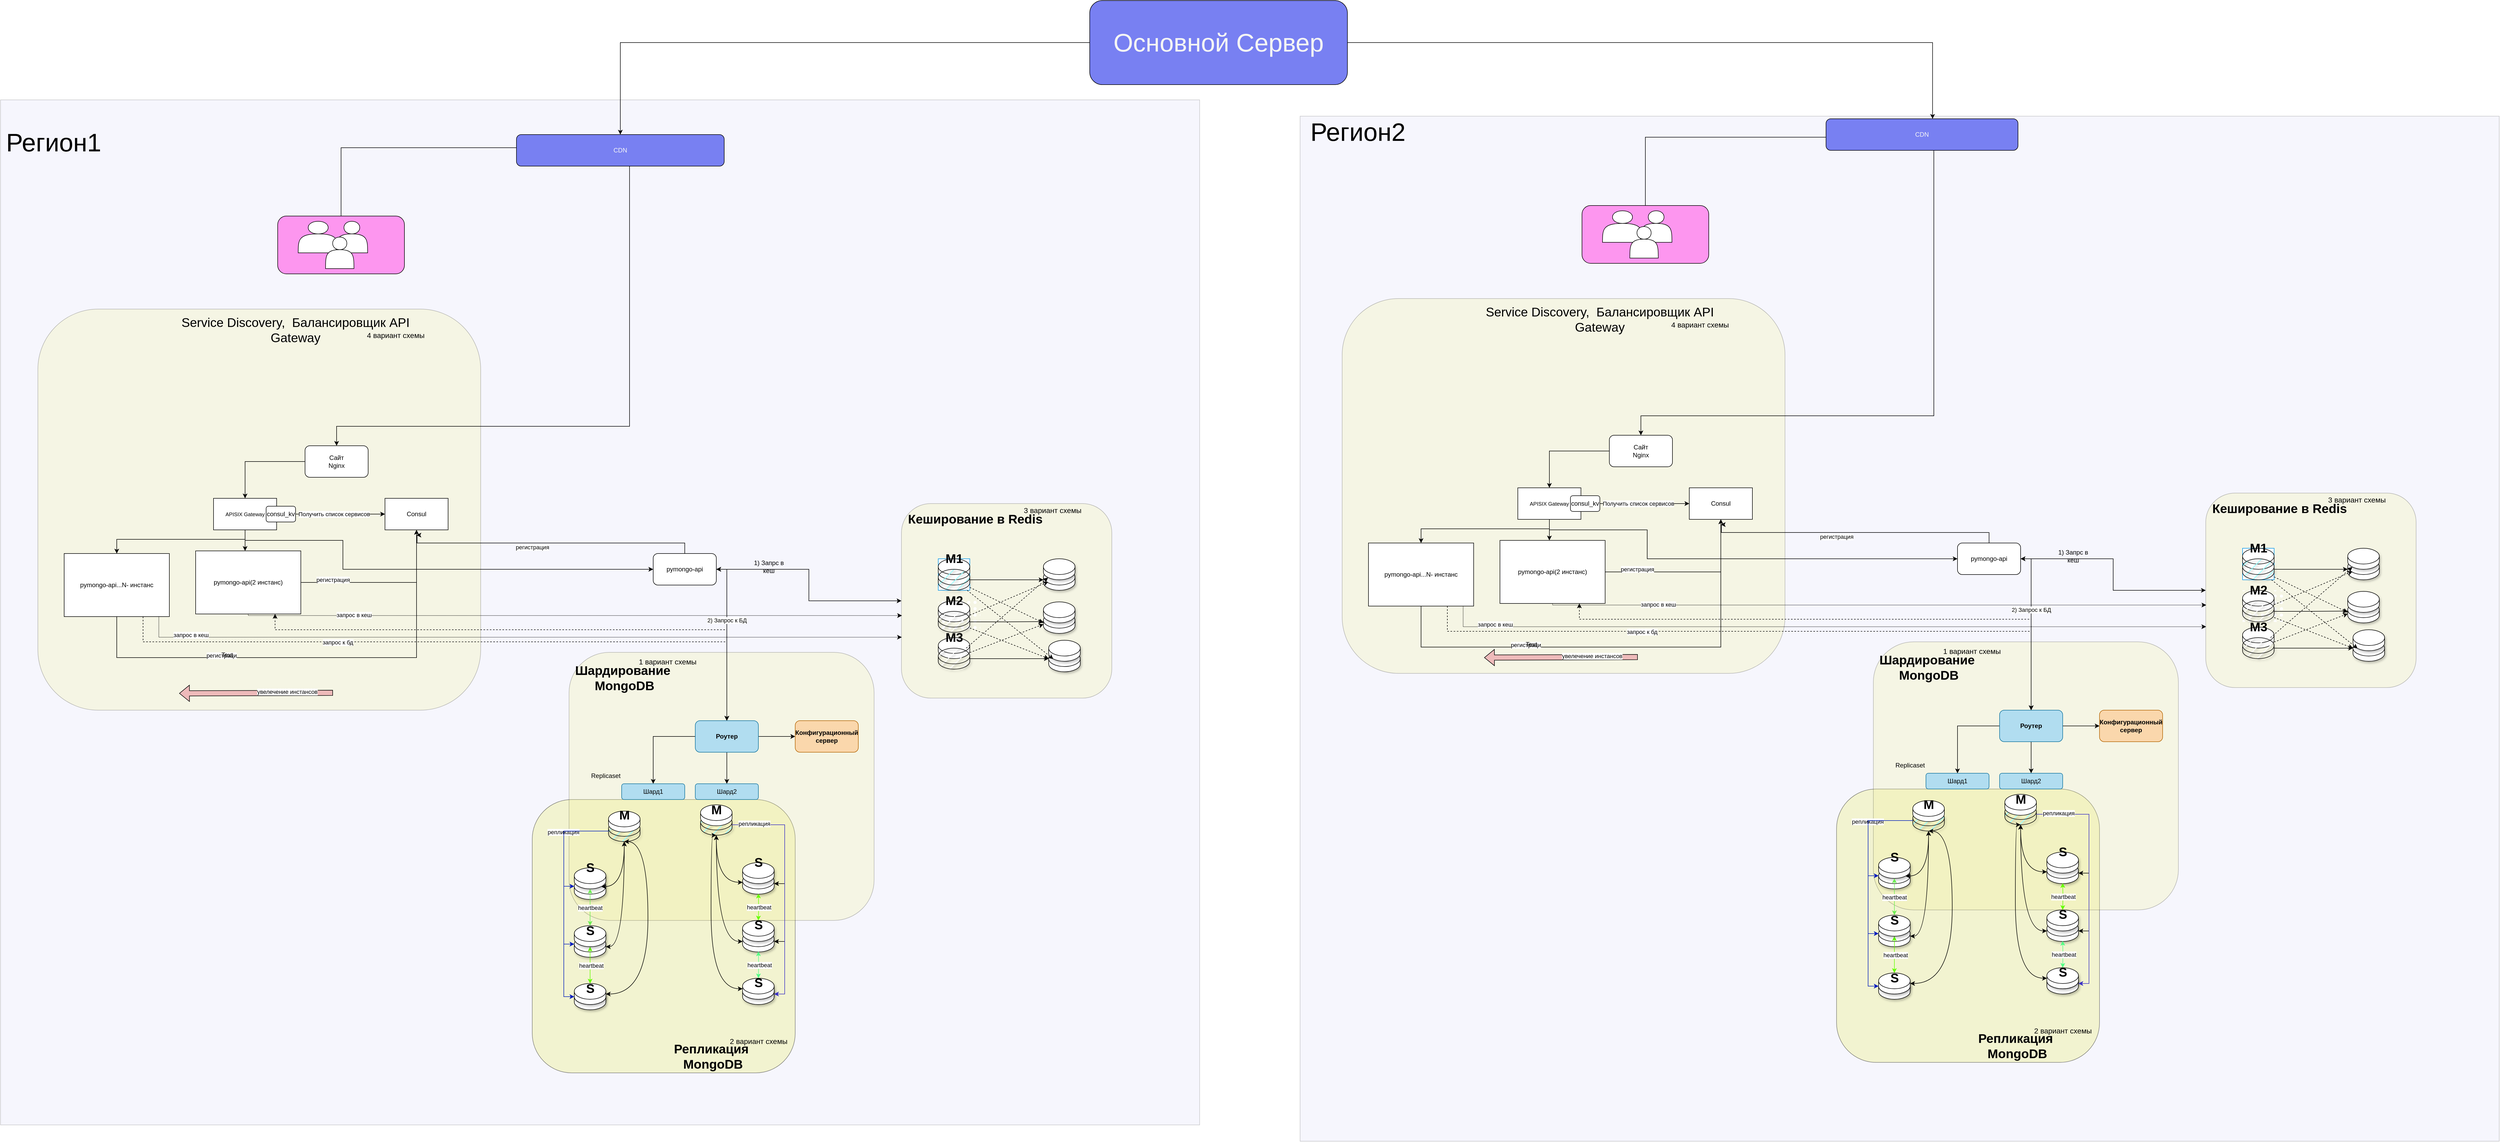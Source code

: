 <mxfile version="22.1.16" type="device">
  <diagram name="Page-1" id="-H_mtQnk-PTXWXPvYvuk">
    <mxGraphModel dx="3559" dy="3061" grid="1" gridSize="10" guides="1" tooltips="1" connect="1" arrows="1" fold="1" page="1" pageScale="1" pageWidth="1169" pageHeight="827" math="0" shadow="0">
      <root>
        <mxCell id="0" />
        <mxCell id="1" parent="0" />
        <mxCell id="BcHQkoFd5CSXZ37SSxC_-18" value="" style="rounded=0;whiteSpace=wrap;html=1;fillColor=#d1d2f5;opacity=20;" parent="1" vertex="1">
          <mxGeometry x="-1111" y="-661" width="2280" height="1950" as="geometry" />
        </mxCell>
        <mxCell id="BcHQkoFd5CSXZ37SSxC_-1" value="" style="rounded=1;whiteSpace=wrap;html=1;fontColor=none;noLabel=1;labelBackgroundColor=#fffb85;textOpacity=50;fillStyle=solid;gradientColor=none;gradientDirection=north;fillColor=#eef099;shadow=0;glass=0;opacity=25;" parent="1" vertex="1">
          <mxGeometry x="-1040" y="-263" width="842" height="763" as="geometry" />
        </mxCell>
        <mxCell id="xjxATC7eD6JjGwYjVx3A-135" value="" style="rounded=1;whiteSpace=wrap;html=1;fontColor=none;noLabel=1;labelBackgroundColor=#fffb85;textOpacity=50;fillStyle=solid;gradientColor=none;gradientDirection=north;fillColor=#eef099;shadow=0;glass=0;opacity=45;" parent="1" vertex="1">
          <mxGeometry x="-100" y="670" width="500" height="520" as="geometry" />
        </mxCell>
        <mxCell id="xjxATC7eD6JjGwYjVx3A-131" value="" style="rounded=1;whiteSpace=wrap;html=1;fontColor=none;noLabel=1;labelBackgroundColor=#fffb85;textOpacity=50;fillStyle=solid;gradientColor=none;gradientDirection=north;fillColor=#eef099;shadow=0;glass=0;opacity=25;" parent="1" vertex="1">
          <mxGeometry x="602" y="107" width="400" height="370" as="geometry" />
        </mxCell>
        <mxCell id="xjxATC7eD6JjGwYjVx3A-133" value="" style="rounded=1;whiteSpace=wrap;html=1;fontColor=none;noLabel=1;labelBackgroundColor=#fffb85;textOpacity=50;fillStyle=solid;gradientColor=none;gradientDirection=north;fillColor=#eef099;shadow=0;glass=0;opacity=25;" parent="1" vertex="1">
          <mxGeometry x="-30" y="390" width="580" height="510" as="geometry" />
        </mxCell>
        <mxCell id="so9MObPZlSBn5EpZIMos-1" style="edgeStyle=orthogonalEdgeStyle;rounded=0;orthogonalLoop=1;jettySize=auto;html=1;startArrow=classic;startFill=1;" parent="1" source="zA23MoTUsTF4_91t8viU-3" target="xjxATC7eD6JjGwYjVx3A-131" edge="1">
          <mxGeometry relative="1" as="geometry" />
        </mxCell>
        <mxCell id="zA23MoTUsTF4_91t8viU-3" value="pymongo-api" style="rounded=1;whiteSpace=wrap;html=1;" parent="1" vertex="1">
          <mxGeometry x="130" y="202" width="120" height="60" as="geometry" />
        </mxCell>
        <mxCell id="zA23MoTUsTF4_91t8viU-4" style="edgeStyle=orthogonalEdgeStyle;rounded=0;orthogonalLoop=1;jettySize=auto;html=1;exitX=1;exitY=0.5;exitDx=0;exitDy=0;startArrow=classic;startFill=1;" parent="1" source="zA23MoTUsTF4_91t8viU-3" target="xjxATC7eD6JjGwYjVx3A-26" edge="1">
          <mxGeometry relative="1" as="geometry">
            <mxPoint x="560" y="320" as="targetPoint" />
          </mxGeometry>
        </mxCell>
        <mxCell id="so9MObPZlSBn5EpZIMos-3" value="2) Запрос к БД" style="edgeLabel;html=1;align=center;verticalAlign=middle;resizable=0;points=[];" parent="zA23MoTUsTF4_91t8viU-4" vertex="1" connectable="0">
          <mxGeometry x="-0.245" relative="1" as="geometry">
            <mxPoint as="offset" />
          </mxGeometry>
        </mxCell>
        <mxCell id="xjxATC7eD6JjGwYjVx3A-29" value="" style="edgeStyle=orthogonalEdgeStyle;rounded=0;orthogonalLoop=1;jettySize=auto;html=1;" parent="1" source="xjxATC7eD6JjGwYjVx3A-26" target="xjxATC7eD6JjGwYjVx3A-28" edge="1">
          <mxGeometry relative="1" as="geometry" />
        </mxCell>
        <mxCell id="xjxATC7eD6JjGwYjVx3A-31" value="" style="edgeStyle=orthogonalEdgeStyle;rounded=0;orthogonalLoop=1;jettySize=auto;html=1;" parent="1" source="xjxATC7eD6JjGwYjVx3A-26" target="xjxATC7eD6JjGwYjVx3A-30" edge="1">
          <mxGeometry relative="1" as="geometry" />
        </mxCell>
        <mxCell id="xjxATC7eD6JjGwYjVx3A-33" value="" style="edgeStyle=orthogonalEdgeStyle;rounded=0;orthogonalLoop=1;jettySize=auto;html=1;entryX=0;entryY=0.5;entryDx=0;entryDy=0;" parent="1" source="xjxATC7eD6JjGwYjVx3A-26" target="xjxATC7eD6JjGwYjVx3A-32" edge="1">
          <mxGeometry relative="1" as="geometry" />
        </mxCell>
        <mxCell id="xjxATC7eD6JjGwYjVx3A-26" value="&lt;b&gt;Роутер&lt;/b&gt;" style="rounded=1;whiteSpace=wrap;html=1;fillColor=#b1ddf0;strokeColor=#10739e;" parent="1" vertex="1">
          <mxGeometry x="210" y="520" width="120" height="60" as="geometry" />
        </mxCell>
        <mxCell id="xjxATC7eD6JjGwYjVx3A-28" value="Шард1" style="rounded=1;whiteSpace=wrap;html=1;fillColor=#b1ddf0;strokeColor=#10739e;" parent="1" vertex="1">
          <mxGeometry x="70" y="640" width="120" height="30" as="geometry" />
        </mxCell>
        <mxCell id="xjxATC7eD6JjGwYjVx3A-30" value="Шард2" style="rounded=1;whiteSpace=wrap;html=1;fillColor=#b1ddf0;strokeColor=#10739e;" parent="1" vertex="1">
          <mxGeometry x="210" y="640" width="120" height="30" as="geometry" />
        </mxCell>
        <mxCell id="xjxATC7eD6JjGwYjVx3A-32" value="&lt;b&gt;Конфигурационный сервер&lt;/b&gt;" style="rounded=1;whiteSpace=wrap;html=1;fillColor=#fad7ac;strokeColor=#b46504;" parent="1" vertex="1">
          <mxGeometry x="400" y="520" width="120" height="60" as="geometry" />
        </mxCell>
        <mxCell id="xjxATC7eD6JjGwYjVx3A-41" value="Replicaset" style="text;html=1;strokeColor=none;fillColor=none;align=center;verticalAlign=middle;whiteSpace=wrap;rounded=0;" parent="1" vertex="1">
          <mxGeometry x="10" y="610" width="60" height="30" as="geometry" />
        </mxCell>
        <mxCell id="xjxATC7eD6JjGwYjVx3A-99" value="Шардирование&amp;nbsp;&lt;br&gt;MongoDB" style="text;strokeColor=none;fillColor=none;html=1;fontSize=24;fontStyle=1;verticalAlign=middle;align=center;" parent="1" vertex="1">
          <mxGeometry x="25" y="419" width="100" height="40" as="geometry" />
        </mxCell>
        <mxCell id="xjxATC7eD6JjGwYjVx3A-102" value="" style="shape=cylinder3;whiteSpace=wrap;html=1;boundedLbl=1;backgroundOutline=1;size=15;shadow=1;fillStyle=hatch;movable=1;resizable=1;rotatable=1;deletable=1;editable=1;locked=0;connectable=1;fillColor=#99FFFF;" parent="1" vertex="1">
          <mxGeometry x="45" y="710" width="60" height="40" as="geometry" />
        </mxCell>
        <mxCell id="xjxATC7eD6JjGwYjVx3A-104" value="" style="group" parent="1" vertex="1" connectable="0">
          <mxGeometry x="-20" y="800" width="80" height="60" as="geometry" />
        </mxCell>
        <mxCell id="xjxATC7eD6JjGwYjVx3A-105" value="" style="shape=cylinder3;whiteSpace=wrap;html=1;boundedLbl=1;backgroundOutline=1;size=15;fillStyle=solid;shadow=1;" parent="xjxATC7eD6JjGwYjVx3A-104" vertex="1">
          <mxGeometry y="20" width="60" height="40" as="geometry" />
        </mxCell>
        <mxCell id="xjxATC7eD6JjGwYjVx3A-106" value="" style="shape=cylinder3;whiteSpace=wrap;html=1;boundedLbl=1;backgroundOutline=1;size=15;fillStyle=solid;shadow=1;" parent="xjxATC7eD6JjGwYjVx3A-104" vertex="1">
          <mxGeometry width="60" height="40" as="geometry" />
        </mxCell>
        <mxCell id="xjxATC7eD6JjGwYjVx3A-107" value="S" style="text;strokeColor=none;fillColor=none;html=1;fontSize=24;fontStyle=1;verticalAlign=middle;align=center;" parent="xjxATC7eD6JjGwYjVx3A-104" vertex="1">
          <mxGeometry x="-20" y="-20" width="100" height="40" as="geometry" />
        </mxCell>
        <mxCell id="xjxATC7eD6JjGwYjVx3A-108" value="" style="shape=cylinder3;whiteSpace=wrap;html=1;boundedLbl=1;backgroundOutline=1;size=15;fillStyle=solid;shadow=1;" parent="1" vertex="1">
          <mxGeometry x="-20" y="930" width="60" height="40" as="geometry" />
        </mxCell>
        <mxCell id="d8I7f4nJBKEhvR8xaNe3-2" style="edgeStyle=orthogonalEdgeStyle;rounded=0;orthogonalLoop=1;jettySize=auto;html=1;startArrow=classic;startFill=1;strokeColor=#64ff00;" parent="1" source="xjxATC7eD6JjGwYjVx3A-109" target="xjxATC7eD6JjGwYjVx3A-119" edge="1">
          <mxGeometry relative="1" as="geometry" />
        </mxCell>
        <mxCell id="d8I7f4nJBKEhvR8xaNe3-4" value="heartbeat" style="edgeLabel;html=1;align=center;verticalAlign=middle;resizable=0;points=[];" parent="d8I7f4nJBKEhvR8xaNe3-2" vertex="1" connectable="0">
          <mxGeometry x="0.027" y="2" relative="1" as="geometry">
            <mxPoint as="offset" />
          </mxGeometry>
        </mxCell>
        <mxCell id="xjxATC7eD6JjGwYjVx3A-109" value="" style="shape=cylinder3;whiteSpace=wrap;html=1;boundedLbl=1;backgroundOutline=1;size=15;fillStyle=solid;shadow=1;" parent="1" vertex="1">
          <mxGeometry x="-20" y="910" width="60" height="40" as="geometry" />
        </mxCell>
        <mxCell id="xjxATC7eD6JjGwYjVx3A-110" style="edgeStyle=orthogonalEdgeStyle;rounded=0;orthogonalLoop=1;jettySize=auto;html=1;exitX=0.855;exitY=1;exitDx=0;exitDy=-4.35;exitPerimeter=0;entryX=0.5;entryY=1;entryDx=0;entryDy=0;entryPerimeter=0;endArrow=classic;endFill=1;startArrow=classic;startFill=1;curved=1;" parent="1" source="xjxATC7eD6JjGwYjVx3A-106" target="xjxATC7eD6JjGwYjVx3A-102" edge="1">
          <mxGeometry relative="1" as="geometry" />
        </mxCell>
        <mxCell id="xjxATC7eD6JjGwYjVx3A-111" style="edgeStyle=orthogonalEdgeStyle;rounded=0;orthogonalLoop=1;jettySize=auto;html=1;curved=1;startArrow=classic;startFill=1;" parent="1" source="xjxATC7eD6JjGwYjVx3A-108" target="xjxATC7eD6JjGwYjVx3A-102" edge="1">
          <mxGeometry relative="1" as="geometry" />
        </mxCell>
        <mxCell id="xjxATC7eD6JjGwYjVx3A-112" style="edgeStyle=orthogonalEdgeStyle;rounded=0;orthogonalLoop=1;jettySize=auto;html=1;fillColor=#0050ef;strokeColor=#001DBC;entryX=0;entryY=0;entryDx=0;entryDy=15;entryPerimeter=0;" parent="1" source="xjxATC7eD6JjGwYjVx3A-102" target="xjxATC7eD6JjGwYjVx3A-108" edge="1">
          <mxGeometry relative="1" as="geometry">
            <mxPoint x="220" y="780" as="targetPoint" />
          </mxGeometry>
        </mxCell>
        <mxCell id="xjxATC7eD6JjGwYjVx3A-114" style="edgeStyle=orthogonalEdgeStyle;rounded=0;orthogonalLoop=1;jettySize=auto;html=1;fillColor=#0050ef;strokeColor=#001DBC;entryX=0;entryY=0;entryDx=0;entryDy=15;entryPerimeter=0;" parent="1" source="xjxATC7eD6JjGwYjVx3A-102" target="xjxATC7eD6JjGwYjVx3A-105" edge="1">
          <mxGeometry relative="1" as="geometry">
            <Array as="points">
              <mxPoint x="-40" y="730" />
              <mxPoint x="-40" y="835" />
            </Array>
          </mxGeometry>
        </mxCell>
        <mxCell id="xjxATC7eD6JjGwYjVx3A-115" value="репликация" style="edgeLabel;html=1;align=center;verticalAlign=middle;resizable=0;points=[];" parent="xjxATC7eD6JjGwYjVx3A-114" vertex="1" connectable="0">
          <mxGeometry x="-0.174" y="-1" relative="1" as="geometry">
            <mxPoint as="offset" />
          </mxGeometry>
        </mxCell>
        <mxCell id="xjxATC7eD6JjGwYjVx3A-118" value="" style="shape=cylinder3;whiteSpace=wrap;html=1;boundedLbl=1;backgroundOutline=1;size=15;fillStyle=solid;shadow=1;" parent="1" vertex="1">
          <mxGeometry x="-20" y="1030" width="60" height="40" as="geometry" />
        </mxCell>
        <mxCell id="xjxATC7eD6JjGwYjVx3A-124" style="edgeStyle=orthogonalEdgeStyle;rounded=0;orthogonalLoop=1;jettySize=auto;html=1;curved=1;entryX=0.5;entryY=1;entryDx=0;entryDy=0;entryPerimeter=0;startArrow=classic;startFill=1;" parent="1" source="xjxATC7eD6JjGwYjVx3A-119" target="xjxATC7eD6JjGwYjVx3A-102" edge="1">
          <mxGeometry relative="1" as="geometry">
            <mxPoint x="120" y="760.0" as="targetPoint" />
            <Array as="points">
              <mxPoint x="120" y="1040" />
            </Array>
          </mxGeometry>
        </mxCell>
        <mxCell id="xjxATC7eD6JjGwYjVx3A-119" value="" style="shape=cylinder3;whiteSpace=wrap;html=1;boundedLbl=1;backgroundOutline=1;size=15;fillStyle=solid;shadow=1;" parent="1" vertex="1">
          <mxGeometry x="-20" y="1020" width="60" height="40" as="geometry" />
        </mxCell>
        <mxCell id="xjxATC7eD6JjGwYjVx3A-126" style="edgeStyle=orthogonalEdgeStyle;rounded=0;orthogonalLoop=1;jettySize=auto;html=1;fillColor=#0050ef;strokeColor=#001DBC;exitX=0;exitY=0.5;exitDx=0;exitDy=0;exitPerimeter=0;entryX=0;entryY=1;entryDx=0;entryDy=-15;entryPerimeter=0;" parent="1" source="xjxATC7eD6JjGwYjVx3A-102" target="xjxATC7eD6JjGwYjVx3A-119" edge="1">
          <mxGeometry relative="1" as="geometry">
            <mxPoint x="360" y="780" as="targetPoint" />
            <mxPoint x="189.52" y="720.0" as="sourcePoint" />
            <Array as="points">
              <mxPoint x="-40" y="730" />
              <mxPoint x="-40" y="1045" />
            </Array>
          </mxGeometry>
        </mxCell>
        <mxCell id="xjxATC7eD6JjGwYjVx3A-11" value="" style="group;fillColor=default;fillStyle=dots;" parent="1" vertex="1" connectable="0">
          <mxGeometry x="672" y="292" width="80" height="60" as="geometry" />
        </mxCell>
        <mxCell id="xjxATC7eD6JjGwYjVx3A-1" value="" style="shape=cylinder3;whiteSpace=wrap;html=1;boundedLbl=1;backgroundOutline=1;size=15;fixDash=0;container=0;dropTarget=0;movable=1;resizable=1;rotatable=1;deletable=1;editable=1;locked=0;connectable=1;" parent="xjxATC7eD6JjGwYjVx3A-11" vertex="1">
          <mxGeometry width="60" height="40" as="geometry" />
        </mxCell>
        <mxCell id="xjxATC7eD6JjGwYjVx3A-2" value="" style="shape=cylinder3;whiteSpace=wrap;html=1;boundedLbl=1;backgroundOutline=1;size=15;shadow=1;fillStyle=hatch;movable=1;resizable=1;rotatable=1;deletable=1;editable=1;locked=0;connectable=1;" parent="xjxATC7eD6JjGwYjVx3A-11" vertex="1">
          <mxGeometry y="20" width="60" height="40" as="geometry" />
        </mxCell>
        <mxCell id="xjxATC7eD6JjGwYjVx3A-59" value="M2" style="text;strokeColor=none;fillColor=none;html=1;fontSize=24;fontStyle=1;verticalAlign=middle;align=center;" parent="xjxATC7eD6JjGwYjVx3A-11" vertex="1">
          <mxGeometry x="-20" y="-20" width="100" height="40" as="geometry" />
        </mxCell>
        <mxCell id="xjxATC7eD6JjGwYjVx3A-12" value="" style="group" parent="1" vertex="1" connectable="0">
          <mxGeometry x="672" y="362" width="80" height="60" as="geometry" />
        </mxCell>
        <mxCell id="xjxATC7eD6JjGwYjVx3A-13" value="" style="shape=cylinder3;whiteSpace=wrap;html=1;boundedLbl=1;backgroundOutline=1;size=15;fixDash=0;container=0;dropTarget=0;movable=1;resizable=1;rotatable=1;deletable=1;editable=1;locked=0;connectable=1;" parent="xjxATC7eD6JjGwYjVx3A-12" vertex="1">
          <mxGeometry width="60" height="40" as="geometry" />
        </mxCell>
        <mxCell id="xjxATC7eD6JjGwYjVx3A-14" value="" style="shape=cylinder3;whiteSpace=wrap;html=1;boundedLbl=1;backgroundOutline=1;size=15;shadow=1;fillStyle=hatch;movable=1;resizable=1;rotatable=1;deletable=1;editable=1;locked=0;connectable=1;" parent="xjxATC7eD6JjGwYjVx3A-12" vertex="1">
          <mxGeometry y="20" width="60" height="40" as="geometry" />
        </mxCell>
        <mxCell id="xjxATC7eD6JjGwYjVx3A-60" value="M3" style="text;strokeColor=none;fillColor=none;html=1;fontSize=24;fontStyle=1;verticalAlign=middle;align=center;" parent="xjxATC7eD6JjGwYjVx3A-12" vertex="1">
          <mxGeometry x="-20" y="-20" width="100" height="40" as="geometry" />
        </mxCell>
        <mxCell id="xjxATC7eD6JjGwYjVx3A-15" value="" style="group;fillColor=default;strokeColor=#0896e7;fontColor=#ffffff;gradientColor=none;fillStyle=auto;" parent="1" vertex="1" connectable="0">
          <mxGeometry x="672" y="212" width="60" height="60" as="geometry" />
        </mxCell>
        <mxCell id="xjxATC7eD6JjGwYjVx3A-16" value="" style="shape=cylinder3;whiteSpace=wrap;html=1;boundedLbl=1;backgroundOutline=1;size=15;fixDash=0;container=0;dropTarget=0;movable=1;resizable=1;rotatable=1;deletable=1;editable=1;locked=0;connectable=1;fillColor=default;" parent="xjxATC7eD6JjGwYjVx3A-15" vertex="1">
          <mxGeometry width="60" height="40" as="geometry" />
        </mxCell>
        <mxCell id="xjxATC7eD6JjGwYjVx3A-17" value="" style="shape=cylinder3;whiteSpace=wrap;html=1;boundedLbl=1;backgroundOutline=1;size=15;shadow=1;fillStyle=hatch;movable=1;resizable=1;rotatable=1;deletable=1;editable=1;locked=0;connectable=1;fillColor=#99FFFF;" parent="xjxATC7eD6JjGwYjVx3A-15" vertex="1">
          <mxGeometry y="20" width="60" height="40" as="geometry" />
        </mxCell>
        <mxCell id="xjxATC7eD6JjGwYjVx3A-23" value="" style="shape=cylinder3;whiteSpace=wrap;html=1;boundedLbl=1;backgroundOutline=1;size=15;fillStyle=solid;shadow=1;" parent="1" vertex="1">
          <mxGeometry x="872" y="232" width="60" height="40" as="geometry" />
        </mxCell>
        <mxCell id="xjxATC7eD6JjGwYjVx3A-24" value="" style="shape=cylinder3;whiteSpace=wrap;html=1;boundedLbl=1;backgroundOutline=1;size=15;fillStyle=solid;shadow=1;" parent="1" vertex="1">
          <mxGeometry x="872" y="212" width="60" height="40" as="geometry" />
        </mxCell>
        <mxCell id="xjxATC7eD6JjGwYjVx3A-43" value="" style="shape=cylinder3;whiteSpace=wrap;html=1;boundedLbl=1;backgroundOutline=1;size=15;fillStyle=solid;shadow=1;" parent="1" vertex="1">
          <mxGeometry x="872" y="314" width="60" height="40" as="geometry" />
        </mxCell>
        <mxCell id="xjxATC7eD6JjGwYjVx3A-44" value="" style="shape=cylinder3;whiteSpace=wrap;html=1;boundedLbl=1;backgroundOutline=1;size=15;fillStyle=solid;shadow=1;" parent="1" vertex="1">
          <mxGeometry x="872" y="294" width="60" height="40" as="geometry" />
        </mxCell>
        <mxCell id="xjxATC7eD6JjGwYjVx3A-46" value="" style="shape=cylinder3;whiteSpace=wrap;html=1;boundedLbl=1;backgroundOutline=1;size=15;fillStyle=solid;shadow=1;" parent="1" vertex="1">
          <mxGeometry x="882" y="387" width="60" height="40" as="geometry" />
        </mxCell>
        <mxCell id="xjxATC7eD6JjGwYjVx3A-47" value="" style="shape=cylinder3;whiteSpace=wrap;html=1;boundedLbl=1;backgroundOutline=1;size=15;fillStyle=solid;shadow=1;" parent="1" vertex="1">
          <mxGeometry x="882" y="367" width="60" height="40" as="geometry" />
        </mxCell>
        <mxCell id="xjxATC7eD6JjGwYjVx3A-48" style="edgeStyle=orthogonalEdgeStyle;rounded=0;orthogonalLoop=1;jettySize=auto;html=1;entryX=0;entryY=0.5;entryDx=0;entryDy=0;entryPerimeter=0;" parent="1" source="xjxATC7eD6JjGwYjVx3A-17" target="xjxATC7eD6JjGwYjVx3A-23" edge="1">
          <mxGeometry relative="1" as="geometry" />
        </mxCell>
        <mxCell id="xjxATC7eD6JjGwYjVx3A-49" style="edgeStyle=orthogonalEdgeStyle;rounded=0;orthogonalLoop=1;jettySize=auto;html=1;entryX=0;entryY=0;entryDx=0;entryDy=17.5;entryPerimeter=0;" parent="1" source="xjxATC7eD6JjGwYjVx3A-2" target="xjxATC7eD6JjGwYjVx3A-43" edge="1">
          <mxGeometry relative="1" as="geometry" />
        </mxCell>
        <mxCell id="xjxATC7eD6JjGwYjVx3A-50" style="edgeStyle=orthogonalEdgeStyle;rounded=0;orthogonalLoop=1;jettySize=auto;html=1;entryX=0;entryY=0;entryDx=0;entryDy=15;entryPerimeter=0;" parent="1" source="xjxATC7eD6JjGwYjVx3A-14" target="xjxATC7eD6JjGwYjVx3A-46" edge="1">
          <mxGeometry relative="1" as="geometry" />
        </mxCell>
        <mxCell id="xjxATC7eD6JjGwYjVx3A-51" style="rounded=0;orthogonalLoop=1;jettySize=auto;html=1;entryX=0.15;entryY=0.6;entryDx=0;entryDy=0;entryPerimeter=0;dashed=1;" parent="1" source="xjxATC7eD6JjGwYjVx3A-2" target="xjxATC7eD6JjGwYjVx3A-23" edge="1">
          <mxGeometry relative="1" as="geometry" />
        </mxCell>
        <mxCell id="xjxATC7eD6JjGwYjVx3A-52" style="rounded=0;orthogonalLoop=1;jettySize=auto;html=1;entryX=0;entryY=0;entryDx=0;entryDy=15;entryPerimeter=0;dashed=1;" parent="1" source="xjxATC7eD6JjGwYjVx3A-2" target="xjxATC7eD6JjGwYjVx3A-46" edge="1">
          <mxGeometry relative="1" as="geometry" />
        </mxCell>
        <mxCell id="xjxATC7eD6JjGwYjVx3A-53" style="rounded=0;orthogonalLoop=1;jettySize=auto;html=1;entryX=0;entryY=0.5;entryDx=0;entryDy=0;entryPerimeter=0;dashed=1;" parent="1" source="xjxATC7eD6JjGwYjVx3A-17" target="xjxATC7eD6JjGwYjVx3A-43" edge="1">
          <mxGeometry relative="1" as="geometry" />
        </mxCell>
        <mxCell id="xjxATC7eD6JjGwYjVx3A-54" style="rounded=0;orthogonalLoop=1;jettySize=auto;html=1;entryX=0.145;entryY=1;entryDx=0;entryDy=-4.35;entryPerimeter=0;dashed=1;" parent="1" source="xjxATC7eD6JjGwYjVx3A-17" target="xjxATC7eD6JjGwYjVx3A-47" edge="1">
          <mxGeometry relative="1" as="geometry" />
        </mxCell>
        <mxCell id="xjxATC7eD6JjGwYjVx3A-55" style="rounded=0;orthogonalLoop=1;jettySize=auto;html=1;entryX=0.145;entryY=1;entryDx=0;entryDy=-4.35;entryPerimeter=0;dashed=1;" parent="1" source="xjxATC7eD6JjGwYjVx3A-14" target="xjxATC7eD6JjGwYjVx3A-24" edge="1">
          <mxGeometry relative="1" as="geometry" />
        </mxCell>
        <mxCell id="xjxATC7eD6JjGwYjVx3A-56" style="rounded=0;orthogonalLoop=1;jettySize=auto;html=1;entryX=0;entryY=0;entryDx=0;entryDy=22.5;entryPerimeter=0;dashed=1;" parent="1" source="xjxATC7eD6JjGwYjVx3A-14" target="xjxATC7eD6JjGwYjVx3A-43" edge="1">
          <mxGeometry relative="1" as="geometry" />
        </mxCell>
        <mxCell id="xjxATC7eD6JjGwYjVx3A-57" value="Кеширование в Redis" style="text;strokeColor=none;fillColor=none;html=1;fontSize=24;fontStyle=1;verticalAlign=middle;align=center;" parent="1" vertex="1">
          <mxGeometry x="692" y="117" width="100" height="40" as="geometry" />
        </mxCell>
        <mxCell id="xjxATC7eD6JjGwYjVx3A-58" value="M1" style="text;strokeColor=none;fillColor=none;html=1;fontSize=24;fontStyle=1;verticalAlign=middle;align=center;" parent="1" vertex="1">
          <mxGeometry x="652" y="192" width="100" height="40" as="geometry" />
        </mxCell>
        <mxCell id="xjxATC7eD6JjGwYjVx3A-130" value="3 вариант схемы" style="text;strokeColor=none;fillColor=none;html=1;fontSize=14;fontStyle=0;verticalAlign=middle;align=center;" parent="1" vertex="1">
          <mxGeometry x="839" y="100" width="100" height="40" as="geometry" />
        </mxCell>
        <mxCell id="xjxATC7eD6JjGwYjVx3A-132" value="1 вариант схемы" style="text;strokeColor=none;fillColor=none;html=1;fontSize=14;fontStyle=0;verticalAlign=middle;align=center;" parent="1" vertex="1">
          <mxGeometry x="107" y="388" width="100" height="40" as="geometry" />
        </mxCell>
        <mxCell id="xjxATC7eD6JjGwYjVx3A-136" value="Репликация&lt;br style=&quot;border-color: var(--border-color);&quot;&gt;&amp;nbsp;MongoDB" style="text;strokeColor=none;fillColor=none;html=1;fontSize=24;fontStyle=1;verticalAlign=middle;align=center;" parent="1" vertex="1">
          <mxGeometry x="190" y="1141" width="100" height="35" as="geometry" />
        </mxCell>
        <mxCell id="xjxATC7eD6JjGwYjVx3A-137" value="2 вариант схемы" style="text;strokeColor=none;fillColor=none;html=1;fontSize=14;fontStyle=0;verticalAlign=middle;align=center;" parent="1" vertex="1">
          <mxGeometry x="280" y="1110" width="100" height="40" as="geometry" />
        </mxCell>
        <mxCell id="d8I7f4nJBKEhvR8xaNe3-1" style="edgeStyle=orthogonalEdgeStyle;rounded=0;orthogonalLoop=1;jettySize=auto;html=1;entryX=0.5;entryY=0;entryDx=0;entryDy=0;entryPerimeter=0;startArrow=classic;startFill=1;strokeColor=#6dee53;" parent="1" source="xjxATC7eD6JjGwYjVx3A-106" target="xjxATC7eD6JjGwYjVx3A-109" edge="1">
          <mxGeometry relative="1" as="geometry" />
        </mxCell>
        <mxCell id="d8I7f4nJBKEhvR8xaNe3-3" value="heartbeat" style="edgeLabel;html=1;align=center;verticalAlign=middle;resizable=0;points=[];" parent="d8I7f4nJBKEhvR8xaNe3-1" vertex="1" connectable="0">
          <mxGeometry x="0.015" relative="1" as="geometry">
            <mxPoint as="offset" />
          </mxGeometry>
        </mxCell>
        <mxCell id="xjxATC7eD6JjGwYjVx3A-101" value="" style="shape=cylinder3;whiteSpace=wrap;html=1;boundedLbl=1;backgroundOutline=1;size=15;fixDash=0;container=0;dropTarget=0;movable=1;resizable=1;rotatable=1;deletable=1;editable=1;locked=0;connectable=1;fillColor=default;" parent="1" vertex="1">
          <mxGeometry x="45" y="692" width="60" height="40" as="geometry" />
        </mxCell>
        <mxCell id="d8I7f4nJBKEhvR8xaNe3-6" value="M" style="text;strokeColor=none;fillColor=none;html=1;fontSize=24;fontStyle=1;verticalAlign=middle;align=center;" parent="1" vertex="1">
          <mxGeometry x="25" y="680" width="100" height="40" as="geometry" />
        </mxCell>
        <mxCell id="d8I7f4nJBKEhvR8xaNe3-7" value="" style="shape=cylinder3;whiteSpace=wrap;html=1;boundedLbl=1;backgroundOutline=1;size=15;shadow=1;fillStyle=hatch;movable=1;resizable=1;rotatable=1;deletable=1;editable=1;locked=0;connectable=1;fillColor=#99FFFF;" parent="1" vertex="1">
          <mxGeometry x="220" y="698" width="60" height="40" as="geometry" />
        </mxCell>
        <mxCell id="d8I7f4nJBKEhvR8xaNe3-8" value="" style="group" parent="1" vertex="1" connectable="0">
          <mxGeometry x="299.95" y="790" width="80" height="60" as="geometry" />
        </mxCell>
        <mxCell id="d8I7f4nJBKEhvR8xaNe3-9" value="" style="shape=cylinder3;whiteSpace=wrap;html=1;boundedLbl=1;backgroundOutline=1;size=15;fillStyle=solid;shadow=1;" parent="d8I7f4nJBKEhvR8xaNe3-8" vertex="1">
          <mxGeometry y="20" width="60" height="40" as="geometry" />
        </mxCell>
        <mxCell id="d8I7f4nJBKEhvR8xaNe3-10" value="" style="shape=cylinder3;whiteSpace=wrap;html=1;boundedLbl=1;backgroundOutline=1;size=15;fillStyle=solid;shadow=1;" parent="d8I7f4nJBKEhvR8xaNe3-8" vertex="1">
          <mxGeometry width="60" height="40" as="geometry" />
        </mxCell>
        <mxCell id="d8I7f4nJBKEhvR8xaNe3-11" value="S" style="text;strokeColor=none;fillColor=none;html=1;fontSize=24;fontStyle=1;verticalAlign=middle;align=center;" parent="d8I7f4nJBKEhvR8xaNe3-8" vertex="1">
          <mxGeometry x="-20" y="-20" width="100" height="40" as="geometry" />
        </mxCell>
        <mxCell id="d8I7f4nJBKEhvR8xaNe3-12" value="" style="shape=cylinder3;whiteSpace=wrap;html=1;boundedLbl=1;backgroundOutline=1;size=15;fillStyle=solid;shadow=1;" parent="1" vertex="1">
          <mxGeometry x="299.95" y="920" width="60" height="40" as="geometry" />
        </mxCell>
        <mxCell id="d8I7f4nJBKEhvR8xaNe3-13" style="edgeStyle=orthogonalEdgeStyle;rounded=0;orthogonalLoop=1;jettySize=auto;html=1;startArrow=classic;startFill=1;strokeColor=#52ff86;" parent="1" target="d8I7f4nJBKEhvR8xaNe3-23" edge="1">
          <mxGeometry relative="1" as="geometry">
            <mxPoint x="330" y="959" as="sourcePoint" />
          </mxGeometry>
        </mxCell>
        <mxCell id="d8I7f4nJBKEhvR8xaNe3-14" value="heartbeat" style="edgeLabel;html=1;align=center;verticalAlign=middle;resizable=0;points=[];" parent="d8I7f4nJBKEhvR8xaNe3-13" vertex="1" connectable="0">
          <mxGeometry x="0.027" y="2" relative="1" as="geometry">
            <mxPoint as="offset" />
          </mxGeometry>
        </mxCell>
        <mxCell id="d8I7f4nJBKEhvR8xaNe3-15" value="" style="shape=cylinder3;whiteSpace=wrap;html=1;boundedLbl=1;backgroundOutline=1;size=15;fillStyle=solid;shadow=1;" parent="1" vertex="1">
          <mxGeometry x="299.95" y="900" width="60" height="40" as="geometry" />
        </mxCell>
        <mxCell id="d8I7f4nJBKEhvR8xaNe3-16" style="edgeStyle=orthogonalEdgeStyle;rounded=0;orthogonalLoop=1;jettySize=auto;html=1;exitX=0;exitY=0;exitDx=0;exitDy=17.5;exitPerimeter=0;entryX=0.5;entryY=1;entryDx=0;entryDy=0;entryPerimeter=0;endArrow=classic;endFill=1;startArrow=classic;startFill=1;curved=1;" parent="1" source="d8I7f4nJBKEhvR8xaNe3-9" target="d8I7f4nJBKEhvR8xaNe3-7" edge="1">
          <mxGeometry relative="1" as="geometry" />
        </mxCell>
        <mxCell id="d8I7f4nJBKEhvR8xaNe3-17" style="edgeStyle=orthogonalEdgeStyle;rounded=0;orthogonalLoop=1;jettySize=auto;html=1;curved=1;startArrow=classic;startFill=1;" parent="1" source="d8I7f4nJBKEhvR8xaNe3-12" target="d8I7f4nJBKEhvR8xaNe3-7" edge="1">
          <mxGeometry relative="1" as="geometry" />
        </mxCell>
        <mxCell id="d8I7f4nJBKEhvR8xaNe3-21" value="" style="shape=cylinder3;whiteSpace=wrap;html=1;boundedLbl=1;backgroundOutline=1;size=15;fillStyle=solid;shadow=1;" parent="1" vertex="1">
          <mxGeometry x="299.95" y="1020" width="60" height="40" as="geometry" />
        </mxCell>
        <mxCell id="d8I7f4nJBKEhvR8xaNe3-22" style="edgeStyle=orthogonalEdgeStyle;rounded=0;orthogonalLoop=1;jettySize=auto;html=1;curved=1;entryX=0.5;entryY=1;entryDx=0;entryDy=0;entryPerimeter=0;startArrow=classic;startFill=1;" parent="1" source="d8I7f4nJBKEhvR8xaNe3-23" target="d8I7f4nJBKEhvR8xaNe3-7" edge="1">
          <mxGeometry relative="1" as="geometry">
            <mxPoint x="439.95" y="750.0" as="targetPoint" />
            <Array as="points">
              <mxPoint x="240" y="1030" />
              <mxPoint x="240" y="738" />
            </Array>
          </mxGeometry>
        </mxCell>
        <mxCell id="d8I7f4nJBKEhvR8xaNe3-23" value="" style="shape=cylinder3;whiteSpace=wrap;html=1;boundedLbl=1;backgroundOutline=1;size=15;fillStyle=solid;shadow=1;" parent="1" vertex="1">
          <mxGeometry x="299.95" y="1010" width="60" height="40" as="geometry" />
        </mxCell>
        <mxCell id="d8I7f4nJBKEhvR8xaNe3-25" style="edgeStyle=orthogonalEdgeStyle;rounded=0;orthogonalLoop=1;jettySize=auto;html=1;entryX=0.5;entryY=0;entryDx=0;entryDy=0;entryPerimeter=0;startArrow=classic;startFill=1;strokeColor=#64ff00;" parent="1" target="d8I7f4nJBKEhvR8xaNe3-15" edge="1">
          <mxGeometry relative="1" as="geometry">
            <mxPoint x="330" y="849" as="sourcePoint" />
          </mxGeometry>
        </mxCell>
        <mxCell id="d8I7f4nJBKEhvR8xaNe3-26" value="heartbeat" style="edgeLabel;html=1;align=center;verticalAlign=middle;resizable=0;points=[];" parent="d8I7f4nJBKEhvR8xaNe3-25" vertex="1" connectable="0">
          <mxGeometry x="0.015" relative="1" as="geometry">
            <mxPoint as="offset" />
          </mxGeometry>
        </mxCell>
        <mxCell id="d8I7f4nJBKEhvR8xaNe3-27" value="" style="shape=cylinder3;whiteSpace=wrap;html=1;boundedLbl=1;backgroundOutline=1;size=15;fixDash=0;container=0;dropTarget=0;movable=1;resizable=1;rotatable=1;deletable=1;editable=1;locked=0;connectable=1;fillColor=default;" parent="1" vertex="1">
          <mxGeometry x="220" y="680" width="60" height="40" as="geometry" />
        </mxCell>
        <mxCell id="d8I7f4nJBKEhvR8xaNe3-28" value="M" style="text;strokeColor=none;fillColor=none;html=1;fontSize=24;fontStyle=1;verticalAlign=middle;align=center;" parent="1" vertex="1">
          <mxGeometry x="200.0" y="670" width="100" height="40" as="geometry" />
        </mxCell>
        <mxCell id="d8I7f4nJBKEhvR8xaNe3-32" style="edgeStyle=orthogonalEdgeStyle;rounded=0;orthogonalLoop=1;jettySize=auto;html=1;entryX=1;entryY=0.5;entryDx=0;entryDy=0;entryPerimeter=0;" parent="1" source="d8I7f4nJBKEhvR8xaNe3-7" target="d8I7f4nJBKEhvR8xaNe3-9" edge="1">
          <mxGeometry relative="1" as="geometry" />
        </mxCell>
        <mxCell id="d8I7f4nJBKEhvR8xaNe3-33" style="edgeStyle=orthogonalEdgeStyle;rounded=0;orthogonalLoop=1;jettySize=auto;html=1;entryX=1;entryY=0.5;entryDx=0;entryDy=0;entryPerimeter=0;" parent="1" source="d8I7f4nJBKEhvR8xaNe3-7" target="d8I7f4nJBKEhvR8xaNe3-12" edge="1">
          <mxGeometry relative="1" as="geometry" />
        </mxCell>
        <mxCell id="d8I7f4nJBKEhvR8xaNe3-34" style="edgeStyle=orthogonalEdgeStyle;rounded=0;orthogonalLoop=1;jettySize=auto;html=1;entryX=1;entryY=0.5;entryDx=0;entryDy=0;entryPerimeter=0;strokeColor=#3a30c5;" parent="1" source="d8I7f4nJBKEhvR8xaNe3-7" target="d8I7f4nJBKEhvR8xaNe3-21" edge="1">
          <mxGeometry relative="1" as="geometry" />
        </mxCell>
        <mxCell id="d8I7f4nJBKEhvR8xaNe3-35" value="репликация" style="edgeLabel;html=1;align=center;verticalAlign=middle;resizable=0;points=[];" parent="d8I7f4nJBKEhvR8xaNe3-34" vertex="1" connectable="0">
          <mxGeometry x="-0.811" y="2" relative="1" as="geometry">
            <mxPoint as="offset" />
          </mxGeometry>
        </mxCell>
        <mxCell id="d8I7f4nJBKEhvR8xaNe3-36" value="S" style="text;strokeColor=none;fillColor=none;html=1;fontSize=24;fontStyle=1;verticalAlign=middle;align=center;" parent="1" vertex="1">
          <mxGeometry x="279.95" y="889" width="100" height="40" as="geometry" />
        </mxCell>
        <mxCell id="d8I7f4nJBKEhvR8xaNe3-37" value="S" style="text;strokeColor=none;fillColor=none;html=1;fontSize=24;fontStyle=1;verticalAlign=middle;align=center;" parent="1" vertex="1">
          <mxGeometry x="279.95" y="999" width="100" height="40" as="geometry" />
        </mxCell>
        <mxCell id="d8I7f4nJBKEhvR8xaNe3-42" value="S" style="text;strokeColor=none;fillColor=none;html=1;fontSize=24;fontStyle=1;verticalAlign=middle;align=center;" parent="1" vertex="1">
          <mxGeometry x="-40" y="900" width="100" height="40" as="geometry" />
        </mxCell>
        <mxCell id="d8I7f4nJBKEhvR8xaNe3-43" value="S" style="text;strokeColor=none;fillColor=none;html=1;fontSize=24;fontStyle=1;verticalAlign=middle;align=center;" parent="1" vertex="1">
          <mxGeometry x="-40" y="1010" width="100" height="40" as="geometry" />
        </mxCell>
        <mxCell id="fn_h6VyJFIPkfJgqNohM-31" style="edgeStyle=orthogonalEdgeStyle;rounded=0;orthogonalLoop=1;jettySize=auto;html=1;entryX=0;entryY=0.5;entryDx=0;entryDy=0;" parent="1" source="fn_h6VyJFIPkfJgqNohM-8" target="BcHQkoFd5CSXZ37SSxC_-22" edge="1">
          <mxGeometry relative="1" as="geometry">
            <mxPoint x="-470" y="-2" as="targetPoint" />
            <Array as="points">
              <mxPoint x="-463" y="-570" />
              <mxPoint x="25" y="-570" />
            </Array>
          </mxGeometry>
        </mxCell>
        <mxCell id="fn_h6VyJFIPkfJgqNohM-8" value="" style="rounded=1;whiteSpace=wrap;html=1;fillColor=#fd96ef;" parent="1" vertex="1">
          <mxGeometry x="-584" y="-440" width="241" height="110" as="geometry" />
        </mxCell>
        <mxCell id="fn_h6VyJFIPkfJgqNohM-9" value="" style="shape=actor;whiteSpace=wrap;html=1;" parent="1" vertex="1">
          <mxGeometry x="-545" y="-430" width="76" height="60" as="geometry" />
        </mxCell>
        <mxCell id="fn_h6VyJFIPkfJgqNohM-11" value="" style="shape=actor;whiteSpace=wrap;html=1;" parent="1" vertex="1">
          <mxGeometry x="-473" y="-430" width="60" height="60" as="geometry" />
        </mxCell>
        <mxCell id="fn_h6VyJFIPkfJgqNohM-12" value="" style="shape=actor;whiteSpace=wrap;html=1;" parent="1" vertex="1">
          <mxGeometry x="-493" y="-400" width="54" height="60" as="geometry" />
        </mxCell>
        <mxCell id="BcHQkoFd5CSXZ37SSxC_-9" style="edgeStyle=orthogonalEdgeStyle;rounded=0;orthogonalLoop=1;jettySize=auto;html=1;" parent="1" source="fn_h6VyJFIPkfJgqNohM-13" target="BcHQkoFd5CSXZ37SSxC_-8" edge="1">
          <mxGeometry relative="1" as="geometry">
            <Array as="points">
              <mxPoint x="-646" y="175" />
              <mxPoint x="-890" y="175" />
            </Array>
          </mxGeometry>
        </mxCell>
        <mxCell id="fn_h6VyJFIPkfJgqNohM-13" value="&lt;font size=&quot;1&quot;&gt;APISIX Gateway&lt;/font&gt;" style="rounded=0;whiteSpace=wrap;html=1;" parent="1" vertex="1">
          <mxGeometry x="-706" y="97" width="120" height="60" as="geometry" />
        </mxCell>
        <mxCell id="fn_h6VyJFIPkfJgqNohM-16" style="edgeStyle=orthogonalEdgeStyle;rounded=0;orthogonalLoop=1;jettySize=auto;html=1;entryX=0;entryY=0.5;entryDx=0;entryDy=0;" parent="1" source="fn_h6VyJFIPkfJgqNohM-14" target="fn_h6VyJFIPkfJgqNohM-15" edge="1">
          <mxGeometry relative="1" as="geometry" />
        </mxCell>
        <mxCell id="fn_h6VyJFIPkfJgqNohM-17" value="Получить список сервисов" style="edgeLabel;html=1;align=center;verticalAlign=middle;resizable=0;points=[];" parent="fn_h6VyJFIPkfJgqNohM-16" vertex="1" connectable="0">
          <mxGeometry x="-0.303" y="2" relative="1" as="geometry">
            <mxPoint x="14" y="2" as="offset" />
          </mxGeometry>
        </mxCell>
        <mxCell id="fn_h6VyJFIPkfJgqNohM-14" value="consul_kv" style="rounded=1;whiteSpace=wrap;html=1;" parent="1" vertex="1">
          <mxGeometry x="-606" y="112" width="56" height="30" as="geometry" />
        </mxCell>
        <mxCell id="fn_h6VyJFIPkfJgqNohM-15" value="Consul" style="rounded=0;whiteSpace=wrap;html=1;" parent="1" vertex="1">
          <mxGeometry x="-380" y="97" width="120" height="60" as="geometry" />
        </mxCell>
        <mxCell id="fn_h6VyJFIPkfJgqNohM-22" style="edgeStyle=orthogonalEdgeStyle;rounded=0;orthogonalLoop=1;jettySize=auto;html=1;" parent="1" source="fn_h6VyJFIPkfJgqNohM-18" target="fn_h6VyJFIPkfJgqNohM-15" edge="1">
          <mxGeometry relative="1" as="geometry" />
        </mxCell>
        <mxCell id="fn_h6VyJFIPkfJgqNohM-24" value="регистрация" style="edgeLabel;html=1;align=center;verticalAlign=middle;resizable=0;points=[];" parent="fn_h6VyJFIPkfJgqNohM-22" vertex="1" connectable="0">
          <mxGeometry x="0.281" y="2" relative="1" as="geometry">
            <mxPoint x="235" y="-65" as="offset" />
          </mxGeometry>
        </mxCell>
        <mxCell id="BcHQkoFd5CSXZ37SSxC_-7" style="edgeStyle=orthogonalEdgeStyle;rounded=0;orthogonalLoop=1;jettySize=auto;html=1;dashed=1;dashPattern=1 1;" parent="1" source="fn_h6VyJFIPkfJgqNohM-18" edge="1">
          <mxGeometry relative="1" as="geometry">
            <mxPoint x="603" y="320" as="targetPoint" />
            <Array as="points">
              <mxPoint x="-640" y="320" />
              <mxPoint x="603" y="320" />
            </Array>
          </mxGeometry>
        </mxCell>
        <mxCell id="BcHQkoFd5CSXZ37SSxC_-16" value="запрос в кеш" style="edgeLabel;html=1;align=center;verticalAlign=middle;resizable=0;points=[];" parent="BcHQkoFd5CSXZ37SSxC_-7" vertex="1" connectable="0">
          <mxGeometry x="-0.673" y="1" relative="1" as="geometry">
            <mxPoint as="offset" />
          </mxGeometry>
        </mxCell>
        <mxCell id="fn_h6VyJFIPkfJgqNohM-18" value="pymongo-api(2 инстанс)" style="rounded=0;whiteSpace=wrap;html=1;" parent="1" vertex="1">
          <mxGeometry x="-740" y="197" width="200" height="120" as="geometry" />
        </mxCell>
        <mxCell id="fn_h6VyJFIPkfJgqNohM-23" style="edgeStyle=orthogonalEdgeStyle;rounded=0;orthogonalLoop=1;jettySize=auto;html=1;exitX=0.5;exitY=0;exitDx=0;exitDy=0;" parent="1" source="zA23MoTUsTF4_91t8viU-3" edge="1">
          <mxGeometry relative="1" as="geometry">
            <mxPoint x="-320" y="167" as="targetPoint" />
            <mxPoint x="-315" y="247" as="sourcePoint" />
            <Array as="points">
              <mxPoint x="190" y="182" />
              <mxPoint x="-319" y="182" />
              <mxPoint x="-319" y="167" />
            </Array>
          </mxGeometry>
        </mxCell>
        <mxCell id="fn_h6VyJFIPkfJgqNohM-27" style="edgeStyle=orthogonalEdgeStyle;rounded=0;orthogonalLoop=1;jettySize=auto;html=1;startArrow=classic;startFill=1;entryX=0.5;entryY=0;entryDx=0;entryDy=0;dashed=1;" parent="1" target="xjxATC7eD6JjGwYjVx3A-26" edge="1">
          <mxGeometry relative="1" as="geometry">
            <Array as="points">
              <mxPoint x="-589" y="347" />
              <mxPoint x="270" y="347" />
            </Array>
            <mxPoint x="-589" y="317" as="sourcePoint" />
            <mxPoint x="-320" y="347" as="targetPoint" />
          </mxGeometry>
        </mxCell>
        <mxCell id="fn_h6VyJFIPkfJgqNohM-28" style="edgeStyle=orthogonalEdgeStyle;rounded=0;orthogonalLoop=1;jettySize=auto;html=1;" parent="1" source="fn_h6VyJFIPkfJgqNohM-13" edge="1">
          <mxGeometry relative="1" as="geometry">
            <mxPoint x="-646" y="197" as="targetPoint" />
          </mxGeometry>
        </mxCell>
        <mxCell id="fn_h6VyJFIPkfJgqNohM-29" style="edgeStyle=orthogonalEdgeStyle;rounded=0;orthogonalLoop=1;jettySize=auto;html=1;entryX=0;entryY=0.5;entryDx=0;entryDy=0;" parent="1" source="fn_h6VyJFIPkfJgqNohM-13" target="zA23MoTUsTF4_91t8viU-3" edge="1">
          <mxGeometry relative="1" as="geometry">
            <Array as="points">
              <mxPoint x="-646" y="177" />
              <mxPoint x="-460" y="177" />
              <mxPoint x="-460" y="232" />
            </Array>
            <mxPoint x="-378.44" y="252.28" as="targetPoint" />
          </mxGeometry>
        </mxCell>
        <mxCell id="fn_h6VyJFIPkfJgqNohM-32" style="edgeStyle=orthogonalEdgeStyle;rounded=0;orthogonalLoop=1;jettySize=auto;html=1;entryX=0.5;entryY=0;entryDx=0;entryDy=0;" parent="1" source="fn_h6VyJFIPkfJgqNohM-30" target="fn_h6VyJFIPkfJgqNohM-13" edge="1">
          <mxGeometry relative="1" as="geometry" />
        </mxCell>
        <mxCell id="fn_h6VyJFIPkfJgqNohM-30" value="Сайт&lt;br&gt;Nginx" style="rounded=1;whiteSpace=wrap;html=1;" parent="1" vertex="1">
          <mxGeometry x="-532" y="-3" width="120" height="60" as="geometry" />
        </mxCell>
        <mxCell id="so9MObPZlSBn5EpZIMos-2" value="1) Запрс в кеш" style="text;html=1;strokeColor=none;fillColor=none;align=center;verticalAlign=middle;whiteSpace=wrap;rounded=0;" parent="1" vertex="1">
          <mxGeometry x="309.95" y="212" width="80.05" height="30" as="geometry" />
        </mxCell>
        <mxCell id="BcHQkoFd5CSXZ37SSxC_-2" value="&lt;h1 style=&quot;margin-top: 0px; box-sizing: inherit; font-family: &amp;quot;YS Text&amp;quot;, Arial, Helvetica, sans-serif; padding-top: 0px; border-top: none; color: rgba(0, 0, 0, 0.85); text-align: start; background-color: rgb(255, 255, 255); font-size: 25px;&quot;&gt;&lt;br&gt;&lt;/h1&gt;" style="text;strokeColor=none;fillColor=none;html=1;fontSize=24;fontStyle=1;verticalAlign=middle;align=center;" parent="1" vertex="1">
          <mxGeometry x="-590" y="-218" width="100" height="40" as="geometry" />
        </mxCell>
        <mxCell id="BcHQkoFd5CSXZ37SSxC_-4" value="&lt;font style=&quot;font-size: 24px;&quot;&gt;Service Discovery,&amp;nbsp; Балансировщик API Gateway&lt;/font&gt;" style="text;html=1;strokeColor=none;fillColor=none;align=center;verticalAlign=middle;whiteSpace=wrap;rounded=0;" parent="1" vertex="1">
          <mxGeometry x="-795" y="-238" width="490" height="30" as="geometry" />
        </mxCell>
        <mxCell id="BcHQkoFd5CSXZ37SSxC_-5" value="4 вариант схемы" style="text;strokeColor=none;fillColor=none;html=1;fontSize=14;fontStyle=0;verticalAlign=middle;align=center;" parent="1" vertex="1">
          <mxGeometry x="-420" y="-233" width="120" height="40" as="geometry" />
        </mxCell>
        <mxCell id="BcHQkoFd5CSXZ37SSxC_-6" value="регистрация" style="edgeLabel;html=1;align=center;verticalAlign=middle;resizable=0;points=[];" parent="1" vertex="1" connectable="0">
          <mxGeometry x="-479" y="252" as="geometry" />
        </mxCell>
        <mxCell id="BcHQkoFd5CSXZ37SSxC_-10" style="edgeStyle=orthogonalEdgeStyle;rounded=0;orthogonalLoop=1;jettySize=auto;html=1;entryX=0.5;entryY=1;entryDx=0;entryDy=0;" parent="1" source="BcHQkoFd5CSXZ37SSxC_-8" target="fn_h6VyJFIPkfJgqNohM-15" edge="1">
          <mxGeometry relative="1" as="geometry">
            <Array as="points">
              <mxPoint x="-890" y="400" />
              <mxPoint x="-320" y="400" />
            </Array>
          </mxGeometry>
        </mxCell>
        <mxCell id="BcHQkoFd5CSXZ37SSxC_-11" value="регистраци" style="edgeLabel;html=1;align=center;verticalAlign=middle;resizable=0;points=[];" parent="BcHQkoFd5CSXZ37SSxC_-10" vertex="1" connectable="0">
          <mxGeometry x="-0.379" y="4" relative="1" as="geometry">
            <mxPoint as="offset" />
          </mxGeometry>
        </mxCell>
        <mxCell id="BcHQkoFd5CSXZ37SSxC_-12" style="edgeStyle=orthogonalEdgeStyle;rounded=0;orthogonalLoop=1;jettySize=auto;html=1;dashed=1;" parent="1" source="BcHQkoFd5CSXZ37SSxC_-8" edge="1">
          <mxGeometry relative="1" as="geometry">
            <mxPoint x="270" y="520" as="targetPoint" />
            <Array as="points">
              <mxPoint x="-840" y="370" />
              <mxPoint x="270" y="370" />
            </Array>
          </mxGeometry>
        </mxCell>
        <mxCell id="BcHQkoFd5CSXZ37SSxC_-13" value="запрос к бд" style="edgeLabel;html=1;align=center;verticalAlign=middle;resizable=0;points=[];" parent="BcHQkoFd5CSXZ37SSxC_-12" vertex="1" connectable="0">
          <mxGeometry x="-0.362" y="-1" relative="1" as="geometry">
            <mxPoint as="offset" />
          </mxGeometry>
        </mxCell>
        <mxCell id="BcHQkoFd5CSXZ37SSxC_-8" value="pymongo-api...N- инстанс" style="rounded=0;whiteSpace=wrap;html=1;" parent="1" vertex="1">
          <mxGeometry x="-990" y="202" width="200" height="120" as="geometry" />
        </mxCell>
        <mxCell id="BcHQkoFd5CSXZ37SSxC_-14" style="edgeStyle=orthogonalEdgeStyle;rounded=0;orthogonalLoop=1;jettySize=auto;html=1;entryX=0.002;entryY=0.687;entryDx=0;entryDy=0;entryPerimeter=0;dashed=1;dashPattern=1 1;" parent="1" source="BcHQkoFd5CSXZ37SSxC_-8" target="xjxATC7eD6JjGwYjVx3A-131" edge="1">
          <mxGeometry relative="1" as="geometry">
            <Array as="points">
              <mxPoint x="-810" y="361" />
            </Array>
          </mxGeometry>
        </mxCell>
        <mxCell id="BcHQkoFd5CSXZ37SSxC_-15" value="запрос в кеш" style="edgeLabel;html=1;align=center;verticalAlign=middle;resizable=0;points=[];" parent="BcHQkoFd5CSXZ37SSxC_-14" vertex="1" connectable="0">
          <mxGeometry x="-0.862" y="4" relative="1" as="geometry">
            <mxPoint as="offset" />
          </mxGeometry>
        </mxCell>
        <mxCell id="BcHQkoFd5CSXZ37SSxC_-19" value="Text" style="text;html=1;strokeColor=none;fillColor=none;align=center;verticalAlign=middle;whiteSpace=wrap;rounded=0;" parent="1" vertex="1">
          <mxGeometry x="-710" y="380" width="60" height="30" as="geometry" />
        </mxCell>
        <mxCell id="BcHQkoFd5CSXZ37SSxC_-24" style="edgeStyle=orthogonalEdgeStyle;rounded=0;orthogonalLoop=1;jettySize=auto;html=1;entryX=0.5;entryY=0;entryDx=0;entryDy=0;" parent="1" source="BcHQkoFd5CSXZ37SSxC_-22" target="fn_h6VyJFIPkfJgqNohM-30" edge="1">
          <mxGeometry relative="1" as="geometry">
            <Array as="points">
              <mxPoint x="85" y="-40" />
              <mxPoint x="-472" y="-40" />
            </Array>
          </mxGeometry>
        </mxCell>
        <mxCell id="BcHQkoFd5CSXZ37SSxC_-22" value="&lt;font color=&quot;#f7f7f7&quot;&gt;CDN&lt;/font&gt;" style="rounded=1;whiteSpace=wrap;html=1;fillColor=#7880f2;" parent="1" vertex="1">
          <mxGeometry x="-130" y="-595" width="395" height="60" as="geometry" />
        </mxCell>
        <mxCell id="BcHQkoFd5CSXZ37SSxC_-25" value="&lt;font style=&quot;font-size: 48px;&quot;&gt;Регион1&lt;/font&gt;" style="text;html=1;strokeColor=none;fillColor=none;align=center;verticalAlign=middle;whiteSpace=wrap;rounded=0;" parent="1" vertex="1">
          <mxGeometry x="-1040" y="-595" width="60" height="30" as="geometry" />
        </mxCell>
        <mxCell id="BcHQkoFd5CSXZ37SSxC_-28" value="" style="rounded=0;whiteSpace=wrap;html=1;fillColor=#d1d2f5;opacity=20;" parent="1" vertex="1">
          <mxGeometry x="1360" y="-630" width="2280" height="1950" as="geometry" />
        </mxCell>
        <mxCell id="BcHQkoFd5CSXZ37SSxC_-29" value="" style="rounded=1;whiteSpace=wrap;html=1;fontColor=none;noLabel=1;labelBackgroundColor=#fffb85;textOpacity=50;fillStyle=solid;gradientColor=none;gradientDirection=north;fillColor=#eef099;shadow=0;glass=0;opacity=25;" parent="1" vertex="1">
          <mxGeometry x="1440" y="-283" width="842" height="713" as="geometry" />
        </mxCell>
        <mxCell id="BcHQkoFd5CSXZ37SSxC_-30" value="" style="rounded=1;whiteSpace=wrap;html=1;fontColor=none;noLabel=1;labelBackgroundColor=#fffb85;textOpacity=50;fillStyle=solid;gradientColor=none;gradientDirection=north;fillColor=#eef099;shadow=0;glass=0;opacity=45;" parent="1" vertex="1">
          <mxGeometry x="2380" y="650" width="500" height="520" as="geometry" />
        </mxCell>
        <mxCell id="BcHQkoFd5CSXZ37SSxC_-31" value="" style="rounded=1;whiteSpace=wrap;html=1;fontColor=none;noLabel=1;labelBackgroundColor=#fffb85;textOpacity=50;fillStyle=solid;gradientColor=none;gradientDirection=north;fillColor=#eef099;shadow=0;glass=0;opacity=25;" parent="1" vertex="1">
          <mxGeometry x="3082" y="87" width="400" height="370" as="geometry" />
        </mxCell>
        <mxCell id="BcHQkoFd5CSXZ37SSxC_-32" value="" style="rounded=1;whiteSpace=wrap;html=1;fontColor=none;noLabel=1;labelBackgroundColor=#fffb85;textOpacity=50;fillStyle=solid;gradientColor=none;gradientDirection=north;fillColor=#eef099;shadow=0;glass=0;opacity=25;" parent="1" vertex="1">
          <mxGeometry x="2450" y="370" width="580" height="510" as="geometry" />
        </mxCell>
        <mxCell id="BcHQkoFd5CSXZ37SSxC_-33" style="edgeStyle=orthogonalEdgeStyle;rounded=0;orthogonalLoop=1;jettySize=auto;html=1;startArrow=classic;startFill=1;" parent="1" source="BcHQkoFd5CSXZ37SSxC_-34" target="BcHQkoFd5CSXZ37SSxC_-31" edge="1">
          <mxGeometry relative="1" as="geometry" />
        </mxCell>
        <mxCell id="BcHQkoFd5CSXZ37SSxC_-34" value="pymongo-api" style="rounded=1;whiteSpace=wrap;html=1;" parent="1" vertex="1">
          <mxGeometry x="2610" y="182" width="120" height="60" as="geometry" />
        </mxCell>
        <mxCell id="BcHQkoFd5CSXZ37SSxC_-35" style="edgeStyle=orthogonalEdgeStyle;rounded=0;orthogonalLoop=1;jettySize=auto;html=1;exitX=1;exitY=0.5;exitDx=0;exitDy=0;startArrow=classic;startFill=1;" parent="1" source="BcHQkoFd5CSXZ37SSxC_-34" target="BcHQkoFd5CSXZ37SSxC_-40" edge="1">
          <mxGeometry relative="1" as="geometry">
            <mxPoint x="3040" y="300" as="targetPoint" />
          </mxGeometry>
        </mxCell>
        <mxCell id="BcHQkoFd5CSXZ37SSxC_-36" value="2) Запрос к БД" style="edgeLabel;html=1;align=center;verticalAlign=middle;resizable=0;points=[];" parent="BcHQkoFd5CSXZ37SSxC_-35" vertex="1" connectable="0">
          <mxGeometry x="-0.245" relative="1" as="geometry">
            <mxPoint as="offset" />
          </mxGeometry>
        </mxCell>
        <mxCell id="BcHQkoFd5CSXZ37SSxC_-37" value="" style="edgeStyle=orthogonalEdgeStyle;rounded=0;orthogonalLoop=1;jettySize=auto;html=1;" parent="1" source="BcHQkoFd5CSXZ37SSxC_-40" target="BcHQkoFd5CSXZ37SSxC_-41" edge="1">
          <mxGeometry relative="1" as="geometry" />
        </mxCell>
        <mxCell id="BcHQkoFd5CSXZ37SSxC_-38" value="" style="edgeStyle=orthogonalEdgeStyle;rounded=0;orthogonalLoop=1;jettySize=auto;html=1;" parent="1" source="BcHQkoFd5CSXZ37SSxC_-40" target="BcHQkoFd5CSXZ37SSxC_-42" edge="1">
          <mxGeometry relative="1" as="geometry" />
        </mxCell>
        <mxCell id="BcHQkoFd5CSXZ37SSxC_-39" value="" style="edgeStyle=orthogonalEdgeStyle;rounded=0;orthogonalLoop=1;jettySize=auto;html=1;entryX=0;entryY=0.5;entryDx=0;entryDy=0;" parent="1" source="BcHQkoFd5CSXZ37SSxC_-40" target="BcHQkoFd5CSXZ37SSxC_-43" edge="1">
          <mxGeometry relative="1" as="geometry" />
        </mxCell>
        <mxCell id="BcHQkoFd5CSXZ37SSxC_-40" value="&lt;b&gt;Роутер&lt;/b&gt;" style="rounded=1;whiteSpace=wrap;html=1;fillColor=#b1ddf0;strokeColor=#10739e;" parent="1" vertex="1">
          <mxGeometry x="2690" y="500" width="120" height="60" as="geometry" />
        </mxCell>
        <mxCell id="BcHQkoFd5CSXZ37SSxC_-41" value="Шард1" style="rounded=1;whiteSpace=wrap;html=1;fillColor=#b1ddf0;strokeColor=#10739e;" parent="1" vertex="1">
          <mxGeometry x="2550" y="620" width="120" height="30" as="geometry" />
        </mxCell>
        <mxCell id="BcHQkoFd5CSXZ37SSxC_-42" value="Шард2" style="rounded=1;whiteSpace=wrap;html=1;fillColor=#b1ddf0;strokeColor=#10739e;" parent="1" vertex="1">
          <mxGeometry x="2690" y="620" width="120" height="30" as="geometry" />
        </mxCell>
        <mxCell id="BcHQkoFd5CSXZ37SSxC_-43" value="&lt;b&gt;Конфигурационный сервер&lt;/b&gt;" style="rounded=1;whiteSpace=wrap;html=1;fillColor=#fad7ac;strokeColor=#b46504;" parent="1" vertex="1">
          <mxGeometry x="2880" y="500" width="120" height="60" as="geometry" />
        </mxCell>
        <mxCell id="BcHQkoFd5CSXZ37SSxC_-44" value="Replicaset" style="text;html=1;strokeColor=none;fillColor=none;align=center;verticalAlign=middle;whiteSpace=wrap;rounded=0;" parent="1" vertex="1">
          <mxGeometry x="2490" y="590" width="60" height="30" as="geometry" />
        </mxCell>
        <mxCell id="BcHQkoFd5CSXZ37SSxC_-45" value="Шардирование&amp;nbsp;&lt;br&gt;MongoDB" style="text;strokeColor=none;fillColor=none;html=1;fontSize=24;fontStyle=1;verticalAlign=middle;align=center;" parent="1" vertex="1">
          <mxGeometry x="2505" y="399" width="100" height="40" as="geometry" />
        </mxCell>
        <mxCell id="BcHQkoFd5CSXZ37SSxC_-46" value="" style="shape=cylinder3;whiteSpace=wrap;html=1;boundedLbl=1;backgroundOutline=1;size=15;shadow=1;fillStyle=hatch;movable=1;resizable=1;rotatable=1;deletable=1;editable=1;locked=0;connectable=1;fillColor=#99FFFF;" parent="1" vertex="1">
          <mxGeometry x="2525" y="690" width="60" height="40" as="geometry" />
        </mxCell>
        <mxCell id="BcHQkoFd5CSXZ37SSxC_-47" value="" style="group" parent="1" vertex="1" connectable="0">
          <mxGeometry x="2460" y="780" width="80" height="60" as="geometry" />
        </mxCell>
        <mxCell id="BcHQkoFd5CSXZ37SSxC_-48" value="" style="shape=cylinder3;whiteSpace=wrap;html=1;boundedLbl=1;backgroundOutline=1;size=15;fillStyle=solid;shadow=1;" parent="BcHQkoFd5CSXZ37SSxC_-47" vertex="1">
          <mxGeometry y="20" width="60" height="40" as="geometry" />
        </mxCell>
        <mxCell id="BcHQkoFd5CSXZ37SSxC_-49" value="" style="shape=cylinder3;whiteSpace=wrap;html=1;boundedLbl=1;backgroundOutline=1;size=15;fillStyle=solid;shadow=1;" parent="BcHQkoFd5CSXZ37SSxC_-47" vertex="1">
          <mxGeometry width="60" height="40" as="geometry" />
        </mxCell>
        <mxCell id="BcHQkoFd5CSXZ37SSxC_-50" value="S" style="text;strokeColor=none;fillColor=none;html=1;fontSize=24;fontStyle=1;verticalAlign=middle;align=center;" parent="BcHQkoFd5CSXZ37SSxC_-47" vertex="1">
          <mxGeometry x="-20" y="-20" width="100" height="40" as="geometry" />
        </mxCell>
        <mxCell id="BcHQkoFd5CSXZ37SSxC_-51" value="" style="shape=cylinder3;whiteSpace=wrap;html=1;boundedLbl=1;backgroundOutline=1;size=15;fillStyle=solid;shadow=1;" parent="1" vertex="1">
          <mxGeometry x="2460" y="910" width="60" height="40" as="geometry" />
        </mxCell>
        <mxCell id="BcHQkoFd5CSXZ37SSxC_-52" style="edgeStyle=orthogonalEdgeStyle;rounded=0;orthogonalLoop=1;jettySize=auto;html=1;startArrow=classic;startFill=1;strokeColor=#64ff00;" parent="1" source="BcHQkoFd5CSXZ37SSxC_-54" target="BcHQkoFd5CSXZ37SSxC_-62" edge="1">
          <mxGeometry relative="1" as="geometry" />
        </mxCell>
        <mxCell id="BcHQkoFd5CSXZ37SSxC_-53" value="heartbeat" style="edgeLabel;html=1;align=center;verticalAlign=middle;resizable=0;points=[];" parent="BcHQkoFd5CSXZ37SSxC_-52" vertex="1" connectable="0">
          <mxGeometry x="0.027" y="2" relative="1" as="geometry">
            <mxPoint as="offset" />
          </mxGeometry>
        </mxCell>
        <mxCell id="BcHQkoFd5CSXZ37SSxC_-54" value="" style="shape=cylinder3;whiteSpace=wrap;html=1;boundedLbl=1;backgroundOutline=1;size=15;fillStyle=solid;shadow=1;" parent="1" vertex="1">
          <mxGeometry x="2460" y="890" width="60" height="40" as="geometry" />
        </mxCell>
        <mxCell id="BcHQkoFd5CSXZ37SSxC_-55" style="edgeStyle=orthogonalEdgeStyle;rounded=0;orthogonalLoop=1;jettySize=auto;html=1;exitX=0.855;exitY=1;exitDx=0;exitDy=-4.35;exitPerimeter=0;entryX=0.5;entryY=1;entryDx=0;entryDy=0;entryPerimeter=0;endArrow=classic;endFill=1;startArrow=classic;startFill=1;curved=1;" parent="1" source="BcHQkoFd5CSXZ37SSxC_-49" target="BcHQkoFd5CSXZ37SSxC_-46" edge="1">
          <mxGeometry relative="1" as="geometry" />
        </mxCell>
        <mxCell id="BcHQkoFd5CSXZ37SSxC_-56" style="edgeStyle=orthogonalEdgeStyle;rounded=0;orthogonalLoop=1;jettySize=auto;html=1;curved=1;startArrow=classic;startFill=1;" parent="1" source="BcHQkoFd5CSXZ37SSxC_-51" target="BcHQkoFd5CSXZ37SSxC_-46" edge="1">
          <mxGeometry relative="1" as="geometry" />
        </mxCell>
        <mxCell id="BcHQkoFd5CSXZ37SSxC_-57" style="edgeStyle=orthogonalEdgeStyle;rounded=0;orthogonalLoop=1;jettySize=auto;html=1;fillColor=#0050ef;strokeColor=#001DBC;entryX=0;entryY=0;entryDx=0;entryDy=15;entryPerimeter=0;" parent="1" source="BcHQkoFd5CSXZ37SSxC_-46" target="BcHQkoFd5CSXZ37SSxC_-51" edge="1">
          <mxGeometry relative="1" as="geometry">
            <mxPoint x="2700" y="760" as="targetPoint" />
          </mxGeometry>
        </mxCell>
        <mxCell id="BcHQkoFd5CSXZ37SSxC_-58" style="edgeStyle=orthogonalEdgeStyle;rounded=0;orthogonalLoop=1;jettySize=auto;html=1;fillColor=#0050ef;strokeColor=#001DBC;entryX=0;entryY=0;entryDx=0;entryDy=15;entryPerimeter=0;" parent="1" source="BcHQkoFd5CSXZ37SSxC_-46" target="BcHQkoFd5CSXZ37SSxC_-48" edge="1">
          <mxGeometry relative="1" as="geometry">
            <Array as="points">
              <mxPoint x="2440" y="710" />
              <mxPoint x="2440" y="815" />
            </Array>
          </mxGeometry>
        </mxCell>
        <mxCell id="BcHQkoFd5CSXZ37SSxC_-59" value="репликация" style="edgeLabel;html=1;align=center;verticalAlign=middle;resizable=0;points=[];" parent="BcHQkoFd5CSXZ37SSxC_-58" vertex="1" connectable="0">
          <mxGeometry x="-0.174" y="-1" relative="1" as="geometry">
            <mxPoint as="offset" />
          </mxGeometry>
        </mxCell>
        <mxCell id="BcHQkoFd5CSXZ37SSxC_-60" value="" style="shape=cylinder3;whiteSpace=wrap;html=1;boundedLbl=1;backgroundOutline=1;size=15;fillStyle=solid;shadow=1;" parent="1" vertex="1">
          <mxGeometry x="2460" y="1010" width="60" height="40" as="geometry" />
        </mxCell>
        <mxCell id="BcHQkoFd5CSXZ37SSxC_-61" style="edgeStyle=orthogonalEdgeStyle;rounded=0;orthogonalLoop=1;jettySize=auto;html=1;curved=1;entryX=0.5;entryY=1;entryDx=0;entryDy=0;entryPerimeter=0;startArrow=classic;startFill=1;" parent="1" source="BcHQkoFd5CSXZ37SSxC_-62" target="BcHQkoFd5CSXZ37SSxC_-46" edge="1">
          <mxGeometry relative="1" as="geometry">
            <mxPoint x="2600" y="740.0" as="targetPoint" />
            <Array as="points">
              <mxPoint x="2600" y="1020" />
            </Array>
          </mxGeometry>
        </mxCell>
        <mxCell id="BcHQkoFd5CSXZ37SSxC_-62" value="" style="shape=cylinder3;whiteSpace=wrap;html=1;boundedLbl=1;backgroundOutline=1;size=15;fillStyle=solid;shadow=1;" parent="1" vertex="1">
          <mxGeometry x="2460" y="1000" width="60" height="40" as="geometry" />
        </mxCell>
        <mxCell id="BcHQkoFd5CSXZ37SSxC_-63" style="edgeStyle=orthogonalEdgeStyle;rounded=0;orthogonalLoop=1;jettySize=auto;html=1;fillColor=#0050ef;strokeColor=#001DBC;exitX=0;exitY=0.5;exitDx=0;exitDy=0;exitPerimeter=0;entryX=0;entryY=1;entryDx=0;entryDy=-15;entryPerimeter=0;" parent="1" source="BcHQkoFd5CSXZ37SSxC_-46" target="BcHQkoFd5CSXZ37SSxC_-62" edge="1">
          <mxGeometry relative="1" as="geometry">
            <mxPoint x="2840" y="760" as="targetPoint" />
            <mxPoint x="2669.52" y="700.0" as="sourcePoint" />
            <Array as="points">
              <mxPoint x="2440" y="710" />
              <mxPoint x="2440" y="1025" />
            </Array>
          </mxGeometry>
        </mxCell>
        <mxCell id="BcHQkoFd5CSXZ37SSxC_-64" value="" style="group;fillColor=default;fillStyle=dots;" parent="1" vertex="1" connectable="0">
          <mxGeometry x="3152" y="272" width="80" height="60" as="geometry" />
        </mxCell>
        <mxCell id="BcHQkoFd5CSXZ37SSxC_-65" value="" style="shape=cylinder3;whiteSpace=wrap;html=1;boundedLbl=1;backgroundOutline=1;size=15;fixDash=0;container=0;dropTarget=0;movable=1;resizable=1;rotatable=1;deletable=1;editable=1;locked=0;connectable=1;" parent="BcHQkoFd5CSXZ37SSxC_-64" vertex="1">
          <mxGeometry width="60" height="40" as="geometry" />
        </mxCell>
        <mxCell id="BcHQkoFd5CSXZ37SSxC_-66" value="" style="shape=cylinder3;whiteSpace=wrap;html=1;boundedLbl=1;backgroundOutline=1;size=15;shadow=1;fillStyle=hatch;movable=1;resizable=1;rotatable=1;deletable=1;editable=1;locked=0;connectable=1;" parent="BcHQkoFd5CSXZ37SSxC_-64" vertex="1">
          <mxGeometry y="20" width="60" height="40" as="geometry" />
        </mxCell>
        <mxCell id="BcHQkoFd5CSXZ37SSxC_-67" value="M2" style="text;strokeColor=none;fillColor=none;html=1;fontSize=24;fontStyle=1;verticalAlign=middle;align=center;" parent="BcHQkoFd5CSXZ37SSxC_-64" vertex="1">
          <mxGeometry x="-20" y="-20" width="100" height="40" as="geometry" />
        </mxCell>
        <mxCell id="BcHQkoFd5CSXZ37SSxC_-68" value="" style="group" parent="1" vertex="1" connectable="0">
          <mxGeometry x="3152" y="342" width="80" height="60" as="geometry" />
        </mxCell>
        <mxCell id="BcHQkoFd5CSXZ37SSxC_-69" value="" style="shape=cylinder3;whiteSpace=wrap;html=1;boundedLbl=1;backgroundOutline=1;size=15;fixDash=0;container=0;dropTarget=0;movable=1;resizable=1;rotatable=1;deletable=1;editable=1;locked=0;connectable=1;" parent="BcHQkoFd5CSXZ37SSxC_-68" vertex="1">
          <mxGeometry width="60" height="40" as="geometry" />
        </mxCell>
        <mxCell id="BcHQkoFd5CSXZ37SSxC_-70" value="" style="shape=cylinder3;whiteSpace=wrap;html=1;boundedLbl=1;backgroundOutline=1;size=15;shadow=1;fillStyle=hatch;movable=1;resizable=1;rotatable=1;deletable=1;editable=1;locked=0;connectable=1;" parent="BcHQkoFd5CSXZ37SSxC_-68" vertex="1">
          <mxGeometry y="20" width="60" height="40" as="geometry" />
        </mxCell>
        <mxCell id="BcHQkoFd5CSXZ37SSxC_-71" value="M3" style="text;strokeColor=none;fillColor=none;html=1;fontSize=24;fontStyle=1;verticalAlign=middle;align=center;" parent="BcHQkoFd5CSXZ37SSxC_-68" vertex="1">
          <mxGeometry x="-20" y="-20" width="100" height="40" as="geometry" />
        </mxCell>
        <mxCell id="BcHQkoFd5CSXZ37SSxC_-72" value="" style="group;fillColor=default;strokeColor=#0896e7;fontColor=#ffffff;gradientColor=none;fillStyle=auto;" parent="1" vertex="1" connectable="0">
          <mxGeometry x="3152" y="192" width="60" height="60" as="geometry" />
        </mxCell>
        <mxCell id="BcHQkoFd5CSXZ37SSxC_-73" value="" style="shape=cylinder3;whiteSpace=wrap;html=1;boundedLbl=1;backgroundOutline=1;size=15;fixDash=0;container=0;dropTarget=0;movable=1;resizable=1;rotatable=1;deletable=1;editable=1;locked=0;connectable=1;fillColor=default;" parent="BcHQkoFd5CSXZ37SSxC_-72" vertex="1">
          <mxGeometry width="60" height="40" as="geometry" />
        </mxCell>
        <mxCell id="BcHQkoFd5CSXZ37SSxC_-74" value="" style="shape=cylinder3;whiteSpace=wrap;html=1;boundedLbl=1;backgroundOutline=1;size=15;shadow=1;fillStyle=hatch;movable=1;resizable=1;rotatable=1;deletable=1;editable=1;locked=0;connectable=1;fillColor=#99FFFF;" parent="BcHQkoFd5CSXZ37SSxC_-72" vertex="1">
          <mxGeometry y="20" width="60" height="40" as="geometry" />
        </mxCell>
        <mxCell id="BcHQkoFd5CSXZ37SSxC_-75" value="" style="shape=cylinder3;whiteSpace=wrap;html=1;boundedLbl=1;backgroundOutline=1;size=15;fillStyle=solid;shadow=1;" parent="1" vertex="1">
          <mxGeometry x="3352" y="212" width="60" height="40" as="geometry" />
        </mxCell>
        <mxCell id="BcHQkoFd5CSXZ37SSxC_-76" value="" style="shape=cylinder3;whiteSpace=wrap;html=1;boundedLbl=1;backgroundOutline=1;size=15;fillStyle=solid;shadow=1;" parent="1" vertex="1">
          <mxGeometry x="3352" y="192" width="60" height="40" as="geometry" />
        </mxCell>
        <mxCell id="BcHQkoFd5CSXZ37SSxC_-77" value="" style="shape=cylinder3;whiteSpace=wrap;html=1;boundedLbl=1;backgroundOutline=1;size=15;fillStyle=solid;shadow=1;" parent="1" vertex="1">
          <mxGeometry x="3352" y="294" width="60" height="40" as="geometry" />
        </mxCell>
        <mxCell id="BcHQkoFd5CSXZ37SSxC_-78" value="" style="shape=cylinder3;whiteSpace=wrap;html=1;boundedLbl=1;backgroundOutline=1;size=15;fillStyle=solid;shadow=1;" parent="1" vertex="1">
          <mxGeometry x="3352" y="274" width="60" height="40" as="geometry" />
        </mxCell>
        <mxCell id="BcHQkoFd5CSXZ37SSxC_-79" value="" style="shape=cylinder3;whiteSpace=wrap;html=1;boundedLbl=1;backgroundOutline=1;size=15;fillStyle=solid;shadow=1;" parent="1" vertex="1">
          <mxGeometry x="3362" y="367" width="60" height="40" as="geometry" />
        </mxCell>
        <mxCell id="BcHQkoFd5CSXZ37SSxC_-80" value="" style="shape=cylinder3;whiteSpace=wrap;html=1;boundedLbl=1;backgroundOutline=1;size=15;fillStyle=solid;shadow=1;" parent="1" vertex="1">
          <mxGeometry x="3362" y="347" width="60" height="40" as="geometry" />
        </mxCell>
        <mxCell id="BcHQkoFd5CSXZ37SSxC_-81" style="edgeStyle=orthogonalEdgeStyle;rounded=0;orthogonalLoop=1;jettySize=auto;html=1;entryX=0;entryY=0.5;entryDx=0;entryDy=0;entryPerimeter=0;" parent="1" source="BcHQkoFd5CSXZ37SSxC_-74" target="BcHQkoFd5CSXZ37SSxC_-75" edge="1">
          <mxGeometry relative="1" as="geometry" />
        </mxCell>
        <mxCell id="BcHQkoFd5CSXZ37SSxC_-82" style="edgeStyle=orthogonalEdgeStyle;rounded=0;orthogonalLoop=1;jettySize=auto;html=1;entryX=0;entryY=0;entryDx=0;entryDy=17.5;entryPerimeter=0;" parent="1" source="BcHQkoFd5CSXZ37SSxC_-66" target="BcHQkoFd5CSXZ37SSxC_-77" edge="1">
          <mxGeometry relative="1" as="geometry" />
        </mxCell>
        <mxCell id="BcHQkoFd5CSXZ37SSxC_-83" style="edgeStyle=orthogonalEdgeStyle;rounded=0;orthogonalLoop=1;jettySize=auto;html=1;entryX=0;entryY=0;entryDx=0;entryDy=15;entryPerimeter=0;" parent="1" source="BcHQkoFd5CSXZ37SSxC_-70" target="BcHQkoFd5CSXZ37SSxC_-79" edge="1">
          <mxGeometry relative="1" as="geometry" />
        </mxCell>
        <mxCell id="BcHQkoFd5CSXZ37SSxC_-84" style="rounded=0;orthogonalLoop=1;jettySize=auto;html=1;entryX=0.15;entryY=0.6;entryDx=0;entryDy=0;entryPerimeter=0;dashed=1;" parent="1" source="BcHQkoFd5CSXZ37SSxC_-66" target="BcHQkoFd5CSXZ37SSxC_-75" edge="1">
          <mxGeometry relative="1" as="geometry" />
        </mxCell>
        <mxCell id="BcHQkoFd5CSXZ37SSxC_-85" style="rounded=0;orthogonalLoop=1;jettySize=auto;html=1;entryX=0;entryY=0;entryDx=0;entryDy=15;entryPerimeter=0;dashed=1;" parent="1" source="BcHQkoFd5CSXZ37SSxC_-66" target="BcHQkoFd5CSXZ37SSxC_-79" edge="1">
          <mxGeometry relative="1" as="geometry" />
        </mxCell>
        <mxCell id="BcHQkoFd5CSXZ37SSxC_-86" style="rounded=0;orthogonalLoop=1;jettySize=auto;html=1;entryX=0;entryY=0.5;entryDx=0;entryDy=0;entryPerimeter=0;dashed=1;" parent="1" source="BcHQkoFd5CSXZ37SSxC_-74" target="BcHQkoFd5CSXZ37SSxC_-77" edge="1">
          <mxGeometry relative="1" as="geometry" />
        </mxCell>
        <mxCell id="BcHQkoFd5CSXZ37SSxC_-87" style="rounded=0;orthogonalLoop=1;jettySize=auto;html=1;entryX=0.145;entryY=1;entryDx=0;entryDy=-4.35;entryPerimeter=0;dashed=1;" parent="1" source="BcHQkoFd5CSXZ37SSxC_-74" target="BcHQkoFd5CSXZ37SSxC_-80" edge="1">
          <mxGeometry relative="1" as="geometry" />
        </mxCell>
        <mxCell id="BcHQkoFd5CSXZ37SSxC_-88" style="rounded=0;orthogonalLoop=1;jettySize=auto;html=1;entryX=0.145;entryY=1;entryDx=0;entryDy=-4.35;entryPerimeter=0;dashed=1;" parent="1" source="BcHQkoFd5CSXZ37SSxC_-70" target="BcHQkoFd5CSXZ37SSxC_-76" edge="1">
          <mxGeometry relative="1" as="geometry" />
        </mxCell>
        <mxCell id="BcHQkoFd5CSXZ37SSxC_-89" style="rounded=0;orthogonalLoop=1;jettySize=auto;html=1;entryX=0;entryY=0;entryDx=0;entryDy=22.5;entryPerimeter=0;dashed=1;" parent="1" source="BcHQkoFd5CSXZ37SSxC_-70" target="BcHQkoFd5CSXZ37SSxC_-77" edge="1">
          <mxGeometry relative="1" as="geometry" />
        </mxCell>
        <mxCell id="BcHQkoFd5CSXZ37SSxC_-90" value="Кеширование в Redis" style="text;strokeColor=none;fillColor=none;html=1;fontSize=24;fontStyle=1;verticalAlign=middle;align=center;" parent="1" vertex="1">
          <mxGeometry x="3172" y="97" width="100" height="40" as="geometry" />
        </mxCell>
        <mxCell id="BcHQkoFd5CSXZ37SSxC_-91" value="M1" style="text;strokeColor=none;fillColor=none;html=1;fontSize=24;fontStyle=1;verticalAlign=middle;align=center;" parent="1" vertex="1">
          <mxGeometry x="3132" y="172" width="100" height="40" as="geometry" />
        </mxCell>
        <mxCell id="BcHQkoFd5CSXZ37SSxC_-92" value="3 вариант схемы" style="text;strokeColor=none;fillColor=none;html=1;fontSize=14;fontStyle=0;verticalAlign=middle;align=center;" parent="1" vertex="1">
          <mxGeometry x="3319" y="80" width="100" height="40" as="geometry" />
        </mxCell>
        <mxCell id="BcHQkoFd5CSXZ37SSxC_-93" value="1 вариант схемы" style="text;strokeColor=none;fillColor=none;html=1;fontSize=14;fontStyle=0;verticalAlign=middle;align=center;" parent="1" vertex="1">
          <mxGeometry x="2587" y="368" width="100" height="40" as="geometry" />
        </mxCell>
        <mxCell id="BcHQkoFd5CSXZ37SSxC_-94" value="Репликация&lt;br style=&quot;border-color: var(--border-color);&quot;&gt;&amp;nbsp;MongoDB" style="text;strokeColor=none;fillColor=none;html=1;fontSize=24;fontStyle=1;verticalAlign=middle;align=center;" parent="1" vertex="1">
          <mxGeometry x="2670" y="1121" width="100" height="35" as="geometry" />
        </mxCell>
        <mxCell id="BcHQkoFd5CSXZ37SSxC_-95" value="2 вариант схемы" style="text;strokeColor=none;fillColor=none;html=1;fontSize=14;fontStyle=0;verticalAlign=middle;align=center;" parent="1" vertex="1">
          <mxGeometry x="2760" y="1090" width="100" height="40" as="geometry" />
        </mxCell>
        <mxCell id="BcHQkoFd5CSXZ37SSxC_-96" style="edgeStyle=orthogonalEdgeStyle;rounded=0;orthogonalLoop=1;jettySize=auto;html=1;entryX=0.5;entryY=0;entryDx=0;entryDy=0;entryPerimeter=0;startArrow=classic;startFill=1;strokeColor=#6dee53;" parent="1" source="BcHQkoFd5CSXZ37SSxC_-49" target="BcHQkoFd5CSXZ37SSxC_-54" edge="1">
          <mxGeometry relative="1" as="geometry" />
        </mxCell>
        <mxCell id="BcHQkoFd5CSXZ37SSxC_-97" value="heartbeat" style="edgeLabel;html=1;align=center;verticalAlign=middle;resizable=0;points=[];" parent="BcHQkoFd5CSXZ37SSxC_-96" vertex="1" connectable="0">
          <mxGeometry x="0.015" relative="1" as="geometry">
            <mxPoint as="offset" />
          </mxGeometry>
        </mxCell>
        <mxCell id="BcHQkoFd5CSXZ37SSxC_-98" value="" style="shape=cylinder3;whiteSpace=wrap;html=1;boundedLbl=1;backgroundOutline=1;size=15;fixDash=0;container=0;dropTarget=0;movable=1;resizable=1;rotatable=1;deletable=1;editable=1;locked=0;connectable=1;fillColor=default;" parent="1" vertex="1">
          <mxGeometry x="2525" y="672" width="60" height="40" as="geometry" />
        </mxCell>
        <mxCell id="BcHQkoFd5CSXZ37SSxC_-99" value="M" style="text;strokeColor=none;fillColor=none;html=1;fontSize=24;fontStyle=1;verticalAlign=middle;align=center;" parent="1" vertex="1">
          <mxGeometry x="2505" y="660" width="100" height="40" as="geometry" />
        </mxCell>
        <mxCell id="BcHQkoFd5CSXZ37SSxC_-100" value="" style="shape=cylinder3;whiteSpace=wrap;html=1;boundedLbl=1;backgroundOutline=1;size=15;shadow=1;fillStyle=hatch;movable=1;resizable=1;rotatable=1;deletable=1;editable=1;locked=0;connectable=1;fillColor=#99FFFF;" parent="1" vertex="1">
          <mxGeometry x="2700" y="678" width="60" height="40" as="geometry" />
        </mxCell>
        <mxCell id="BcHQkoFd5CSXZ37SSxC_-101" value="" style="group" parent="1" vertex="1" connectable="0">
          <mxGeometry x="2779.95" y="770" width="80" height="60" as="geometry" />
        </mxCell>
        <mxCell id="BcHQkoFd5CSXZ37SSxC_-102" value="" style="shape=cylinder3;whiteSpace=wrap;html=1;boundedLbl=1;backgroundOutline=1;size=15;fillStyle=solid;shadow=1;" parent="BcHQkoFd5CSXZ37SSxC_-101" vertex="1">
          <mxGeometry y="20" width="60" height="40" as="geometry" />
        </mxCell>
        <mxCell id="BcHQkoFd5CSXZ37SSxC_-103" value="" style="shape=cylinder3;whiteSpace=wrap;html=1;boundedLbl=1;backgroundOutline=1;size=15;fillStyle=solid;shadow=1;" parent="BcHQkoFd5CSXZ37SSxC_-101" vertex="1">
          <mxGeometry width="60" height="40" as="geometry" />
        </mxCell>
        <mxCell id="BcHQkoFd5CSXZ37SSxC_-104" value="S" style="text;strokeColor=none;fillColor=none;html=1;fontSize=24;fontStyle=1;verticalAlign=middle;align=center;" parent="BcHQkoFd5CSXZ37SSxC_-101" vertex="1">
          <mxGeometry x="-20" y="-20" width="100" height="40" as="geometry" />
        </mxCell>
        <mxCell id="BcHQkoFd5CSXZ37SSxC_-105" value="" style="shape=cylinder3;whiteSpace=wrap;html=1;boundedLbl=1;backgroundOutline=1;size=15;fillStyle=solid;shadow=1;" parent="1" vertex="1">
          <mxGeometry x="2779.95" y="900" width="60" height="40" as="geometry" />
        </mxCell>
        <mxCell id="BcHQkoFd5CSXZ37SSxC_-106" style="edgeStyle=orthogonalEdgeStyle;rounded=0;orthogonalLoop=1;jettySize=auto;html=1;startArrow=classic;startFill=1;strokeColor=#52ff86;" parent="1" target="BcHQkoFd5CSXZ37SSxC_-113" edge="1">
          <mxGeometry relative="1" as="geometry">
            <mxPoint x="2810" y="939" as="sourcePoint" />
          </mxGeometry>
        </mxCell>
        <mxCell id="BcHQkoFd5CSXZ37SSxC_-107" value="heartbeat" style="edgeLabel;html=1;align=center;verticalAlign=middle;resizable=0;points=[];" parent="BcHQkoFd5CSXZ37SSxC_-106" vertex="1" connectable="0">
          <mxGeometry x="0.027" y="2" relative="1" as="geometry">
            <mxPoint as="offset" />
          </mxGeometry>
        </mxCell>
        <mxCell id="BcHQkoFd5CSXZ37SSxC_-108" value="" style="shape=cylinder3;whiteSpace=wrap;html=1;boundedLbl=1;backgroundOutline=1;size=15;fillStyle=solid;shadow=1;" parent="1" vertex="1">
          <mxGeometry x="2779.95" y="880" width="60" height="40" as="geometry" />
        </mxCell>
        <mxCell id="BcHQkoFd5CSXZ37SSxC_-109" style="edgeStyle=orthogonalEdgeStyle;rounded=0;orthogonalLoop=1;jettySize=auto;html=1;exitX=0;exitY=0;exitDx=0;exitDy=17.5;exitPerimeter=0;entryX=0.5;entryY=1;entryDx=0;entryDy=0;entryPerimeter=0;endArrow=classic;endFill=1;startArrow=classic;startFill=1;curved=1;" parent="1" source="BcHQkoFd5CSXZ37SSxC_-102" target="BcHQkoFd5CSXZ37SSxC_-100" edge="1">
          <mxGeometry relative="1" as="geometry" />
        </mxCell>
        <mxCell id="BcHQkoFd5CSXZ37SSxC_-110" style="edgeStyle=orthogonalEdgeStyle;rounded=0;orthogonalLoop=1;jettySize=auto;html=1;curved=1;startArrow=classic;startFill=1;" parent="1" source="BcHQkoFd5CSXZ37SSxC_-105" target="BcHQkoFd5CSXZ37SSxC_-100" edge="1">
          <mxGeometry relative="1" as="geometry" />
        </mxCell>
        <mxCell id="BcHQkoFd5CSXZ37SSxC_-111" value="" style="shape=cylinder3;whiteSpace=wrap;html=1;boundedLbl=1;backgroundOutline=1;size=15;fillStyle=solid;shadow=1;" parent="1" vertex="1">
          <mxGeometry x="2779.95" y="1000" width="60" height="40" as="geometry" />
        </mxCell>
        <mxCell id="BcHQkoFd5CSXZ37SSxC_-112" style="edgeStyle=orthogonalEdgeStyle;rounded=0;orthogonalLoop=1;jettySize=auto;html=1;curved=1;entryX=0.5;entryY=1;entryDx=0;entryDy=0;entryPerimeter=0;startArrow=classic;startFill=1;" parent="1" source="BcHQkoFd5CSXZ37SSxC_-113" target="BcHQkoFd5CSXZ37SSxC_-100" edge="1">
          <mxGeometry relative="1" as="geometry">
            <mxPoint x="2919.95" y="730.0" as="targetPoint" />
            <Array as="points">
              <mxPoint x="2720" y="1010" />
              <mxPoint x="2720" y="718" />
            </Array>
          </mxGeometry>
        </mxCell>
        <mxCell id="BcHQkoFd5CSXZ37SSxC_-113" value="" style="shape=cylinder3;whiteSpace=wrap;html=1;boundedLbl=1;backgroundOutline=1;size=15;fillStyle=solid;shadow=1;" parent="1" vertex="1">
          <mxGeometry x="2779.95" y="990" width="60" height="40" as="geometry" />
        </mxCell>
        <mxCell id="BcHQkoFd5CSXZ37SSxC_-114" style="edgeStyle=orthogonalEdgeStyle;rounded=0;orthogonalLoop=1;jettySize=auto;html=1;entryX=0.5;entryY=0;entryDx=0;entryDy=0;entryPerimeter=0;startArrow=classic;startFill=1;strokeColor=#64ff00;" parent="1" target="BcHQkoFd5CSXZ37SSxC_-108" edge="1">
          <mxGeometry relative="1" as="geometry">
            <mxPoint x="2810" y="829" as="sourcePoint" />
          </mxGeometry>
        </mxCell>
        <mxCell id="BcHQkoFd5CSXZ37SSxC_-115" value="heartbeat" style="edgeLabel;html=1;align=center;verticalAlign=middle;resizable=0;points=[];" parent="BcHQkoFd5CSXZ37SSxC_-114" vertex="1" connectable="0">
          <mxGeometry x="0.015" relative="1" as="geometry">
            <mxPoint as="offset" />
          </mxGeometry>
        </mxCell>
        <mxCell id="BcHQkoFd5CSXZ37SSxC_-116" value="" style="shape=cylinder3;whiteSpace=wrap;html=1;boundedLbl=1;backgroundOutline=1;size=15;fixDash=0;container=0;dropTarget=0;movable=1;resizable=1;rotatable=1;deletable=1;editable=1;locked=0;connectable=1;fillColor=default;" parent="1" vertex="1">
          <mxGeometry x="2700" y="660" width="60" height="40" as="geometry" />
        </mxCell>
        <mxCell id="BcHQkoFd5CSXZ37SSxC_-117" value="M" style="text;strokeColor=none;fillColor=none;html=1;fontSize=24;fontStyle=1;verticalAlign=middle;align=center;" parent="1" vertex="1">
          <mxGeometry x="2680" y="650" width="100" height="40" as="geometry" />
        </mxCell>
        <mxCell id="BcHQkoFd5CSXZ37SSxC_-118" style="edgeStyle=orthogonalEdgeStyle;rounded=0;orthogonalLoop=1;jettySize=auto;html=1;entryX=1;entryY=0.5;entryDx=0;entryDy=0;entryPerimeter=0;" parent="1" source="BcHQkoFd5CSXZ37SSxC_-100" target="BcHQkoFd5CSXZ37SSxC_-102" edge="1">
          <mxGeometry relative="1" as="geometry" />
        </mxCell>
        <mxCell id="BcHQkoFd5CSXZ37SSxC_-119" style="edgeStyle=orthogonalEdgeStyle;rounded=0;orthogonalLoop=1;jettySize=auto;html=1;entryX=1;entryY=0.5;entryDx=0;entryDy=0;entryPerimeter=0;" parent="1" source="BcHQkoFd5CSXZ37SSxC_-100" target="BcHQkoFd5CSXZ37SSxC_-105" edge="1">
          <mxGeometry relative="1" as="geometry" />
        </mxCell>
        <mxCell id="BcHQkoFd5CSXZ37SSxC_-120" style="edgeStyle=orthogonalEdgeStyle;rounded=0;orthogonalLoop=1;jettySize=auto;html=1;entryX=1;entryY=0.5;entryDx=0;entryDy=0;entryPerimeter=0;strokeColor=#3a30c5;" parent="1" source="BcHQkoFd5CSXZ37SSxC_-100" target="BcHQkoFd5CSXZ37SSxC_-111" edge="1">
          <mxGeometry relative="1" as="geometry" />
        </mxCell>
        <mxCell id="BcHQkoFd5CSXZ37SSxC_-121" value="репликация" style="edgeLabel;html=1;align=center;verticalAlign=middle;resizable=0;points=[];" parent="BcHQkoFd5CSXZ37SSxC_-120" vertex="1" connectable="0">
          <mxGeometry x="-0.811" y="2" relative="1" as="geometry">
            <mxPoint as="offset" />
          </mxGeometry>
        </mxCell>
        <mxCell id="BcHQkoFd5CSXZ37SSxC_-122" value="S" style="text;strokeColor=none;fillColor=none;html=1;fontSize=24;fontStyle=1;verticalAlign=middle;align=center;" parent="1" vertex="1">
          <mxGeometry x="2759.95" y="869" width="100" height="40" as="geometry" />
        </mxCell>
        <mxCell id="BcHQkoFd5CSXZ37SSxC_-123" value="S" style="text;strokeColor=none;fillColor=none;html=1;fontSize=24;fontStyle=1;verticalAlign=middle;align=center;" parent="1" vertex="1">
          <mxGeometry x="2759.95" y="979" width="100" height="40" as="geometry" />
        </mxCell>
        <mxCell id="BcHQkoFd5CSXZ37SSxC_-124" value="S" style="text;strokeColor=none;fillColor=none;html=1;fontSize=24;fontStyle=1;verticalAlign=middle;align=center;" parent="1" vertex="1">
          <mxGeometry x="2440" y="880" width="100" height="40" as="geometry" />
        </mxCell>
        <mxCell id="BcHQkoFd5CSXZ37SSxC_-125" value="S" style="text;strokeColor=none;fillColor=none;html=1;fontSize=24;fontStyle=1;verticalAlign=middle;align=center;" parent="1" vertex="1">
          <mxGeometry x="2440" y="990" width="100" height="40" as="geometry" />
        </mxCell>
        <mxCell id="BcHQkoFd5CSXZ37SSxC_-126" style="edgeStyle=orthogonalEdgeStyle;rounded=0;orthogonalLoop=1;jettySize=auto;html=1;entryX=0;entryY=0.5;entryDx=0;entryDy=0;" parent="1" source="BcHQkoFd5CSXZ37SSxC_-127" target="BcHQkoFd5CSXZ37SSxC_-162" edge="1">
          <mxGeometry relative="1" as="geometry">
            <mxPoint x="2010" y="-22" as="targetPoint" />
            <Array as="points">
              <mxPoint x="2017" y="-590" />
              <mxPoint x="2505" y="-590" />
            </Array>
          </mxGeometry>
        </mxCell>
        <mxCell id="BcHQkoFd5CSXZ37SSxC_-127" value="" style="rounded=1;whiteSpace=wrap;html=1;fillColor=#fd96ef;" parent="1" vertex="1">
          <mxGeometry x="1896" y="-460" width="241" height="110" as="geometry" />
        </mxCell>
        <mxCell id="BcHQkoFd5CSXZ37SSxC_-128" value="" style="shape=actor;whiteSpace=wrap;html=1;" parent="1" vertex="1">
          <mxGeometry x="1935" y="-450" width="76" height="60" as="geometry" />
        </mxCell>
        <mxCell id="BcHQkoFd5CSXZ37SSxC_-129" value="" style="shape=actor;whiteSpace=wrap;html=1;" parent="1" vertex="1">
          <mxGeometry x="2007" y="-450" width="60" height="60" as="geometry" />
        </mxCell>
        <mxCell id="BcHQkoFd5CSXZ37SSxC_-130" value="" style="shape=actor;whiteSpace=wrap;html=1;" parent="1" vertex="1">
          <mxGeometry x="1987" y="-420" width="54" height="60" as="geometry" />
        </mxCell>
        <mxCell id="BcHQkoFd5CSXZ37SSxC_-131" style="edgeStyle=orthogonalEdgeStyle;rounded=0;orthogonalLoop=1;jettySize=auto;html=1;" parent="1" source="BcHQkoFd5CSXZ37SSxC_-132" target="BcHQkoFd5CSXZ37SSxC_-157" edge="1">
          <mxGeometry relative="1" as="geometry">
            <Array as="points">
              <mxPoint x="1834" y="155" />
              <mxPoint x="1590" y="155" />
            </Array>
          </mxGeometry>
        </mxCell>
        <mxCell id="BcHQkoFd5CSXZ37SSxC_-132" value="&lt;font size=&quot;1&quot;&gt;APISIX Gateway&lt;/font&gt;" style="rounded=0;whiteSpace=wrap;html=1;" parent="1" vertex="1">
          <mxGeometry x="1774" y="77" width="120" height="60" as="geometry" />
        </mxCell>
        <mxCell id="BcHQkoFd5CSXZ37SSxC_-133" style="edgeStyle=orthogonalEdgeStyle;rounded=0;orthogonalLoop=1;jettySize=auto;html=1;entryX=0;entryY=0.5;entryDx=0;entryDy=0;" parent="1" source="BcHQkoFd5CSXZ37SSxC_-135" target="BcHQkoFd5CSXZ37SSxC_-136" edge="1">
          <mxGeometry relative="1" as="geometry" />
        </mxCell>
        <mxCell id="BcHQkoFd5CSXZ37SSxC_-134" value="Получить список сервисов" style="edgeLabel;html=1;align=center;verticalAlign=middle;resizable=0;points=[];" parent="BcHQkoFd5CSXZ37SSxC_-133" vertex="1" connectable="0">
          <mxGeometry x="-0.303" y="2" relative="1" as="geometry">
            <mxPoint x="14" y="2" as="offset" />
          </mxGeometry>
        </mxCell>
        <mxCell id="BcHQkoFd5CSXZ37SSxC_-135" value="consul_kv" style="rounded=1;whiteSpace=wrap;html=1;" parent="1" vertex="1">
          <mxGeometry x="1874" y="92" width="56" height="30" as="geometry" />
        </mxCell>
        <mxCell id="BcHQkoFd5CSXZ37SSxC_-136" value="Consul" style="rounded=0;whiteSpace=wrap;html=1;" parent="1" vertex="1">
          <mxGeometry x="2100" y="77" width="120" height="60" as="geometry" />
        </mxCell>
        <mxCell id="BcHQkoFd5CSXZ37SSxC_-137" style="edgeStyle=orthogonalEdgeStyle;rounded=0;orthogonalLoop=1;jettySize=auto;html=1;" parent="1" source="BcHQkoFd5CSXZ37SSxC_-141" target="BcHQkoFd5CSXZ37SSxC_-136" edge="1">
          <mxGeometry relative="1" as="geometry" />
        </mxCell>
        <mxCell id="BcHQkoFd5CSXZ37SSxC_-138" value="регистрация" style="edgeLabel;html=1;align=center;verticalAlign=middle;resizable=0;points=[];" parent="BcHQkoFd5CSXZ37SSxC_-137" vertex="1" connectable="0">
          <mxGeometry x="0.281" y="2" relative="1" as="geometry">
            <mxPoint x="235" y="-65" as="offset" />
          </mxGeometry>
        </mxCell>
        <mxCell id="BcHQkoFd5CSXZ37SSxC_-139" style="edgeStyle=orthogonalEdgeStyle;rounded=0;orthogonalLoop=1;jettySize=auto;html=1;dashed=1;dashPattern=1 1;" parent="1" source="BcHQkoFd5CSXZ37SSxC_-141" edge="1">
          <mxGeometry relative="1" as="geometry">
            <mxPoint x="3083" y="300" as="targetPoint" />
            <Array as="points">
              <mxPoint x="1840" y="300" />
              <mxPoint x="3083" y="300" />
            </Array>
          </mxGeometry>
        </mxCell>
        <mxCell id="BcHQkoFd5CSXZ37SSxC_-140" value="запрос в кеш" style="edgeLabel;html=1;align=center;verticalAlign=middle;resizable=0;points=[];" parent="BcHQkoFd5CSXZ37SSxC_-139" vertex="1" connectable="0">
          <mxGeometry x="-0.673" y="1" relative="1" as="geometry">
            <mxPoint as="offset" />
          </mxGeometry>
        </mxCell>
        <mxCell id="BcHQkoFd5CSXZ37SSxC_-141" value="pymongo-api(2 инстанс)" style="rounded=0;whiteSpace=wrap;html=1;" parent="1" vertex="1">
          <mxGeometry x="1740" y="177" width="200" height="120" as="geometry" />
        </mxCell>
        <mxCell id="BcHQkoFd5CSXZ37SSxC_-142" style="edgeStyle=orthogonalEdgeStyle;rounded=0;orthogonalLoop=1;jettySize=auto;html=1;exitX=0.5;exitY=0;exitDx=0;exitDy=0;" parent="1" source="BcHQkoFd5CSXZ37SSxC_-34" edge="1">
          <mxGeometry relative="1" as="geometry">
            <mxPoint x="2160" y="147" as="targetPoint" />
            <mxPoint x="2165" y="227" as="sourcePoint" />
            <Array as="points">
              <mxPoint x="2670" y="162" />
              <mxPoint x="2161" y="162" />
              <mxPoint x="2161" y="147" />
            </Array>
          </mxGeometry>
        </mxCell>
        <mxCell id="BcHQkoFd5CSXZ37SSxC_-143" style="edgeStyle=orthogonalEdgeStyle;rounded=0;orthogonalLoop=1;jettySize=auto;html=1;startArrow=classic;startFill=1;entryX=0.5;entryY=0;entryDx=0;entryDy=0;dashed=1;" parent="1" target="BcHQkoFd5CSXZ37SSxC_-40" edge="1">
          <mxGeometry relative="1" as="geometry">
            <Array as="points">
              <mxPoint x="1891" y="327" />
              <mxPoint x="2750" y="327" />
            </Array>
            <mxPoint x="1891" y="297" as="sourcePoint" />
            <mxPoint x="2160" y="327" as="targetPoint" />
          </mxGeometry>
        </mxCell>
        <mxCell id="BcHQkoFd5CSXZ37SSxC_-144" style="edgeStyle=orthogonalEdgeStyle;rounded=0;orthogonalLoop=1;jettySize=auto;html=1;" parent="1" source="BcHQkoFd5CSXZ37SSxC_-132" edge="1">
          <mxGeometry relative="1" as="geometry">
            <mxPoint x="1834" y="177" as="targetPoint" />
          </mxGeometry>
        </mxCell>
        <mxCell id="BcHQkoFd5CSXZ37SSxC_-145" style="edgeStyle=orthogonalEdgeStyle;rounded=0;orthogonalLoop=1;jettySize=auto;html=1;entryX=0;entryY=0.5;entryDx=0;entryDy=0;" parent="1" source="BcHQkoFd5CSXZ37SSxC_-132" target="BcHQkoFd5CSXZ37SSxC_-34" edge="1">
          <mxGeometry relative="1" as="geometry">
            <Array as="points">
              <mxPoint x="1834" y="157" />
              <mxPoint x="2020" y="157" />
              <mxPoint x="2020" y="212" />
            </Array>
            <mxPoint x="2101.56" y="232.28" as="targetPoint" />
          </mxGeometry>
        </mxCell>
        <mxCell id="BcHQkoFd5CSXZ37SSxC_-146" style="edgeStyle=orthogonalEdgeStyle;rounded=0;orthogonalLoop=1;jettySize=auto;html=1;entryX=0.5;entryY=0;entryDx=0;entryDy=0;" parent="1" source="BcHQkoFd5CSXZ37SSxC_-147" target="BcHQkoFd5CSXZ37SSxC_-132" edge="1">
          <mxGeometry relative="1" as="geometry" />
        </mxCell>
        <mxCell id="BcHQkoFd5CSXZ37SSxC_-147" value="Сайт&lt;br&gt;Nginx" style="rounded=1;whiteSpace=wrap;html=1;" parent="1" vertex="1">
          <mxGeometry x="1948" y="-23" width="120" height="60" as="geometry" />
        </mxCell>
        <mxCell id="BcHQkoFd5CSXZ37SSxC_-148" value="1) Запрс в кеш" style="text;html=1;strokeColor=none;fillColor=none;align=center;verticalAlign=middle;whiteSpace=wrap;rounded=0;" parent="1" vertex="1">
          <mxGeometry x="2789.95" y="192" width="80.05" height="30" as="geometry" />
        </mxCell>
        <mxCell id="BcHQkoFd5CSXZ37SSxC_-149" value="&lt;h1 style=&quot;margin-top: 0px; box-sizing: inherit; font-family: &amp;quot;YS Text&amp;quot;, Arial, Helvetica, sans-serif; padding-top: 0px; border-top: none; color: rgba(0, 0, 0, 0.85); text-align: start; background-color: rgb(255, 255, 255); font-size: 25px;&quot;&gt;&lt;br&gt;&lt;/h1&gt;" style="text;strokeColor=none;fillColor=none;html=1;fontSize=24;fontStyle=1;verticalAlign=middle;align=center;" parent="1" vertex="1">
          <mxGeometry x="1890" y="-238" width="100" height="40" as="geometry" />
        </mxCell>
        <mxCell id="BcHQkoFd5CSXZ37SSxC_-150" value="&lt;font style=&quot;font-size: 24px;&quot;&gt;Service Discovery,&amp;nbsp; Балансировщик API Gateway&lt;/font&gt;" style="text;html=1;strokeColor=none;fillColor=none;align=center;verticalAlign=middle;whiteSpace=wrap;rounded=0;" parent="1" vertex="1">
          <mxGeometry x="1685" y="-258" width="490" height="30" as="geometry" />
        </mxCell>
        <mxCell id="BcHQkoFd5CSXZ37SSxC_-151" value="4 вариант схемы" style="text;strokeColor=none;fillColor=none;html=1;fontSize=14;fontStyle=0;verticalAlign=middle;align=center;" parent="1" vertex="1">
          <mxGeometry x="2060" y="-253" width="120" height="40" as="geometry" />
        </mxCell>
        <mxCell id="BcHQkoFd5CSXZ37SSxC_-152" value="регистрация" style="edgeLabel;html=1;align=center;verticalAlign=middle;resizable=0;points=[];" parent="1" vertex="1" connectable="0">
          <mxGeometry x="2001" y="232" as="geometry" />
        </mxCell>
        <mxCell id="BcHQkoFd5CSXZ37SSxC_-153" style="edgeStyle=orthogonalEdgeStyle;rounded=0;orthogonalLoop=1;jettySize=auto;html=1;entryX=0.5;entryY=1;entryDx=0;entryDy=0;" parent="1" source="BcHQkoFd5CSXZ37SSxC_-157" target="BcHQkoFd5CSXZ37SSxC_-136" edge="1">
          <mxGeometry relative="1" as="geometry">
            <Array as="points">
              <mxPoint x="1590" y="380" />
              <mxPoint x="2160" y="380" />
            </Array>
          </mxGeometry>
        </mxCell>
        <mxCell id="BcHQkoFd5CSXZ37SSxC_-154" value="регистраци" style="edgeLabel;html=1;align=center;verticalAlign=middle;resizable=0;points=[];" parent="BcHQkoFd5CSXZ37SSxC_-153" vertex="1" connectable="0">
          <mxGeometry x="-0.379" y="4" relative="1" as="geometry">
            <mxPoint as="offset" />
          </mxGeometry>
        </mxCell>
        <mxCell id="BcHQkoFd5CSXZ37SSxC_-155" style="edgeStyle=orthogonalEdgeStyle;rounded=0;orthogonalLoop=1;jettySize=auto;html=1;dashed=1;" parent="1" source="BcHQkoFd5CSXZ37SSxC_-157" edge="1">
          <mxGeometry relative="1" as="geometry">
            <mxPoint x="2750" y="500" as="targetPoint" />
            <Array as="points">
              <mxPoint x="1640" y="350" />
              <mxPoint x="2750" y="350" />
            </Array>
          </mxGeometry>
        </mxCell>
        <mxCell id="BcHQkoFd5CSXZ37SSxC_-156" value="запрос к бд" style="edgeLabel;html=1;align=center;verticalAlign=middle;resizable=0;points=[];" parent="BcHQkoFd5CSXZ37SSxC_-155" vertex="1" connectable="0">
          <mxGeometry x="-0.362" y="-1" relative="1" as="geometry">
            <mxPoint as="offset" />
          </mxGeometry>
        </mxCell>
        <mxCell id="BcHQkoFd5CSXZ37SSxC_-157" value="pymongo-api...N- инстанс" style="rounded=0;whiteSpace=wrap;html=1;" parent="1" vertex="1">
          <mxGeometry x="1490" y="182" width="200" height="120" as="geometry" />
        </mxCell>
        <mxCell id="BcHQkoFd5CSXZ37SSxC_-158" style="edgeStyle=orthogonalEdgeStyle;rounded=0;orthogonalLoop=1;jettySize=auto;html=1;entryX=0.002;entryY=0.687;entryDx=0;entryDy=0;entryPerimeter=0;dashed=1;dashPattern=1 1;" parent="1" source="BcHQkoFd5CSXZ37SSxC_-157" target="BcHQkoFd5CSXZ37SSxC_-31" edge="1">
          <mxGeometry relative="1" as="geometry">
            <Array as="points">
              <mxPoint x="1670" y="341" />
            </Array>
          </mxGeometry>
        </mxCell>
        <mxCell id="BcHQkoFd5CSXZ37SSxC_-159" value="запрос в кеш" style="edgeLabel;html=1;align=center;verticalAlign=middle;resizable=0;points=[];" parent="BcHQkoFd5CSXZ37SSxC_-158" vertex="1" connectable="0">
          <mxGeometry x="-0.862" y="4" relative="1" as="geometry">
            <mxPoint as="offset" />
          </mxGeometry>
        </mxCell>
        <mxCell id="BcHQkoFd5CSXZ37SSxC_-160" value="Text" style="text;html=1;strokeColor=none;fillColor=none;align=center;verticalAlign=middle;whiteSpace=wrap;rounded=0;" parent="1" vertex="1">
          <mxGeometry x="1770" y="360" width="60" height="30" as="geometry" />
        </mxCell>
        <mxCell id="BcHQkoFd5CSXZ37SSxC_-161" style="edgeStyle=orthogonalEdgeStyle;rounded=0;orthogonalLoop=1;jettySize=auto;html=1;entryX=0.5;entryY=0;entryDx=0;entryDy=0;" parent="1" source="BcHQkoFd5CSXZ37SSxC_-162" target="BcHQkoFd5CSXZ37SSxC_-147" edge="1">
          <mxGeometry relative="1" as="geometry">
            <Array as="points">
              <mxPoint x="2565" y="-60" />
              <mxPoint x="2008" y="-60" />
            </Array>
          </mxGeometry>
        </mxCell>
        <mxCell id="BcHQkoFd5CSXZ37SSxC_-162" value="&lt;font color=&quot;#f7f7f7&quot;&gt;CDN&lt;/font&gt;" style="rounded=1;whiteSpace=wrap;html=1;fillColor=#7880f2;" parent="1" vertex="1">
          <mxGeometry x="2360" y="-625" width="365" height="60" as="geometry" />
        </mxCell>
        <mxCell id="BcHQkoFd5CSXZ37SSxC_-163" value="&lt;font style=&quot;font-size: 48px;&quot;&gt;Регион2&lt;/font&gt;" style="text;html=1;strokeColor=none;fillColor=none;align=center;verticalAlign=middle;whiteSpace=wrap;rounded=0;" parent="1" vertex="1">
          <mxGeometry x="1440" y="-615" width="60" height="30" as="geometry" />
        </mxCell>
        <mxCell id="BcHQkoFd5CSXZ37SSxC_-165" style="edgeStyle=orthogonalEdgeStyle;rounded=0;orthogonalLoop=1;jettySize=auto;html=1;" parent="1" source="BcHQkoFd5CSXZ37SSxC_-164" target="BcHQkoFd5CSXZ37SSxC_-22" edge="1">
          <mxGeometry relative="1" as="geometry" />
        </mxCell>
        <mxCell id="BcHQkoFd5CSXZ37SSxC_-164" value="&lt;span style=&quot;font-size: 48px;&quot;&gt;&lt;font color=&quot;#f5f5f5&quot;&gt;Основной Сервер&lt;/font&gt;&lt;br&gt;&lt;/span&gt;" style="rounded=1;whiteSpace=wrap;html=1;fillColor=#7880f2;" parent="1" vertex="1">
          <mxGeometry x="960" y="-850" width="490" height="160" as="geometry" />
        </mxCell>
        <mxCell id="BcHQkoFd5CSXZ37SSxC_-166" style="edgeStyle=orthogonalEdgeStyle;rounded=0;orthogonalLoop=1;jettySize=auto;html=1;entryX=0.555;entryY=0;entryDx=0;entryDy=0;entryPerimeter=0;" parent="1" source="BcHQkoFd5CSXZ37SSxC_-164" target="BcHQkoFd5CSXZ37SSxC_-162" edge="1">
          <mxGeometry relative="1" as="geometry" />
        </mxCell>
        <mxCell id="Lh62XonPTOlsz5nJ_BSS-9" value="" style="shape=flexArrow;endArrow=classic;html=1;rounded=0;entryX=0.149;entryY=0.579;entryDx=0;entryDy=0;entryPerimeter=0;fillColor=#eebaba;" edge="1" parent="1" target="BcHQkoFd5CSXZ37SSxC_-18">
          <mxGeometry width="50" height="50" relative="1" as="geometry">
            <mxPoint x="-479" y="467" as="sourcePoint" />
            <mxPoint x="-781" y="568.997" as="targetPoint" />
          </mxGeometry>
        </mxCell>
        <mxCell id="Lh62XonPTOlsz5nJ_BSS-10" value="увелечение инстансов" style="edgeLabel;html=1;align=center;verticalAlign=middle;resizable=0;points=[];" vertex="1" connectable="0" parent="Lh62XonPTOlsz5nJ_BSS-9">
          <mxGeometry x="-0.405" y="-3" relative="1" as="geometry">
            <mxPoint as="offset" />
          </mxGeometry>
        </mxCell>
        <mxCell id="Lh62XonPTOlsz5nJ_BSS-14" value="" style="shape=flexArrow;endArrow=classic;html=1;rounded=0;entryX=0.149;entryY=0.579;entryDx=0;entryDy=0;entryPerimeter=0;fillColor=#eebaba;" edge="1" parent="1">
          <mxGeometry width="50" height="50" relative="1" as="geometry">
            <mxPoint x="2002" y="399" as="sourcePoint" />
            <mxPoint x="1710" y="400" as="targetPoint" />
          </mxGeometry>
        </mxCell>
        <mxCell id="Lh62XonPTOlsz5nJ_BSS-15" value="увелечение инстансов" style="edgeLabel;html=1;align=center;verticalAlign=middle;resizable=0;points=[];" vertex="1" connectable="0" parent="Lh62XonPTOlsz5nJ_BSS-14">
          <mxGeometry x="-0.405" y="-3" relative="1" as="geometry">
            <mxPoint as="offset" />
          </mxGeometry>
        </mxCell>
      </root>
    </mxGraphModel>
  </diagram>
</mxfile>
